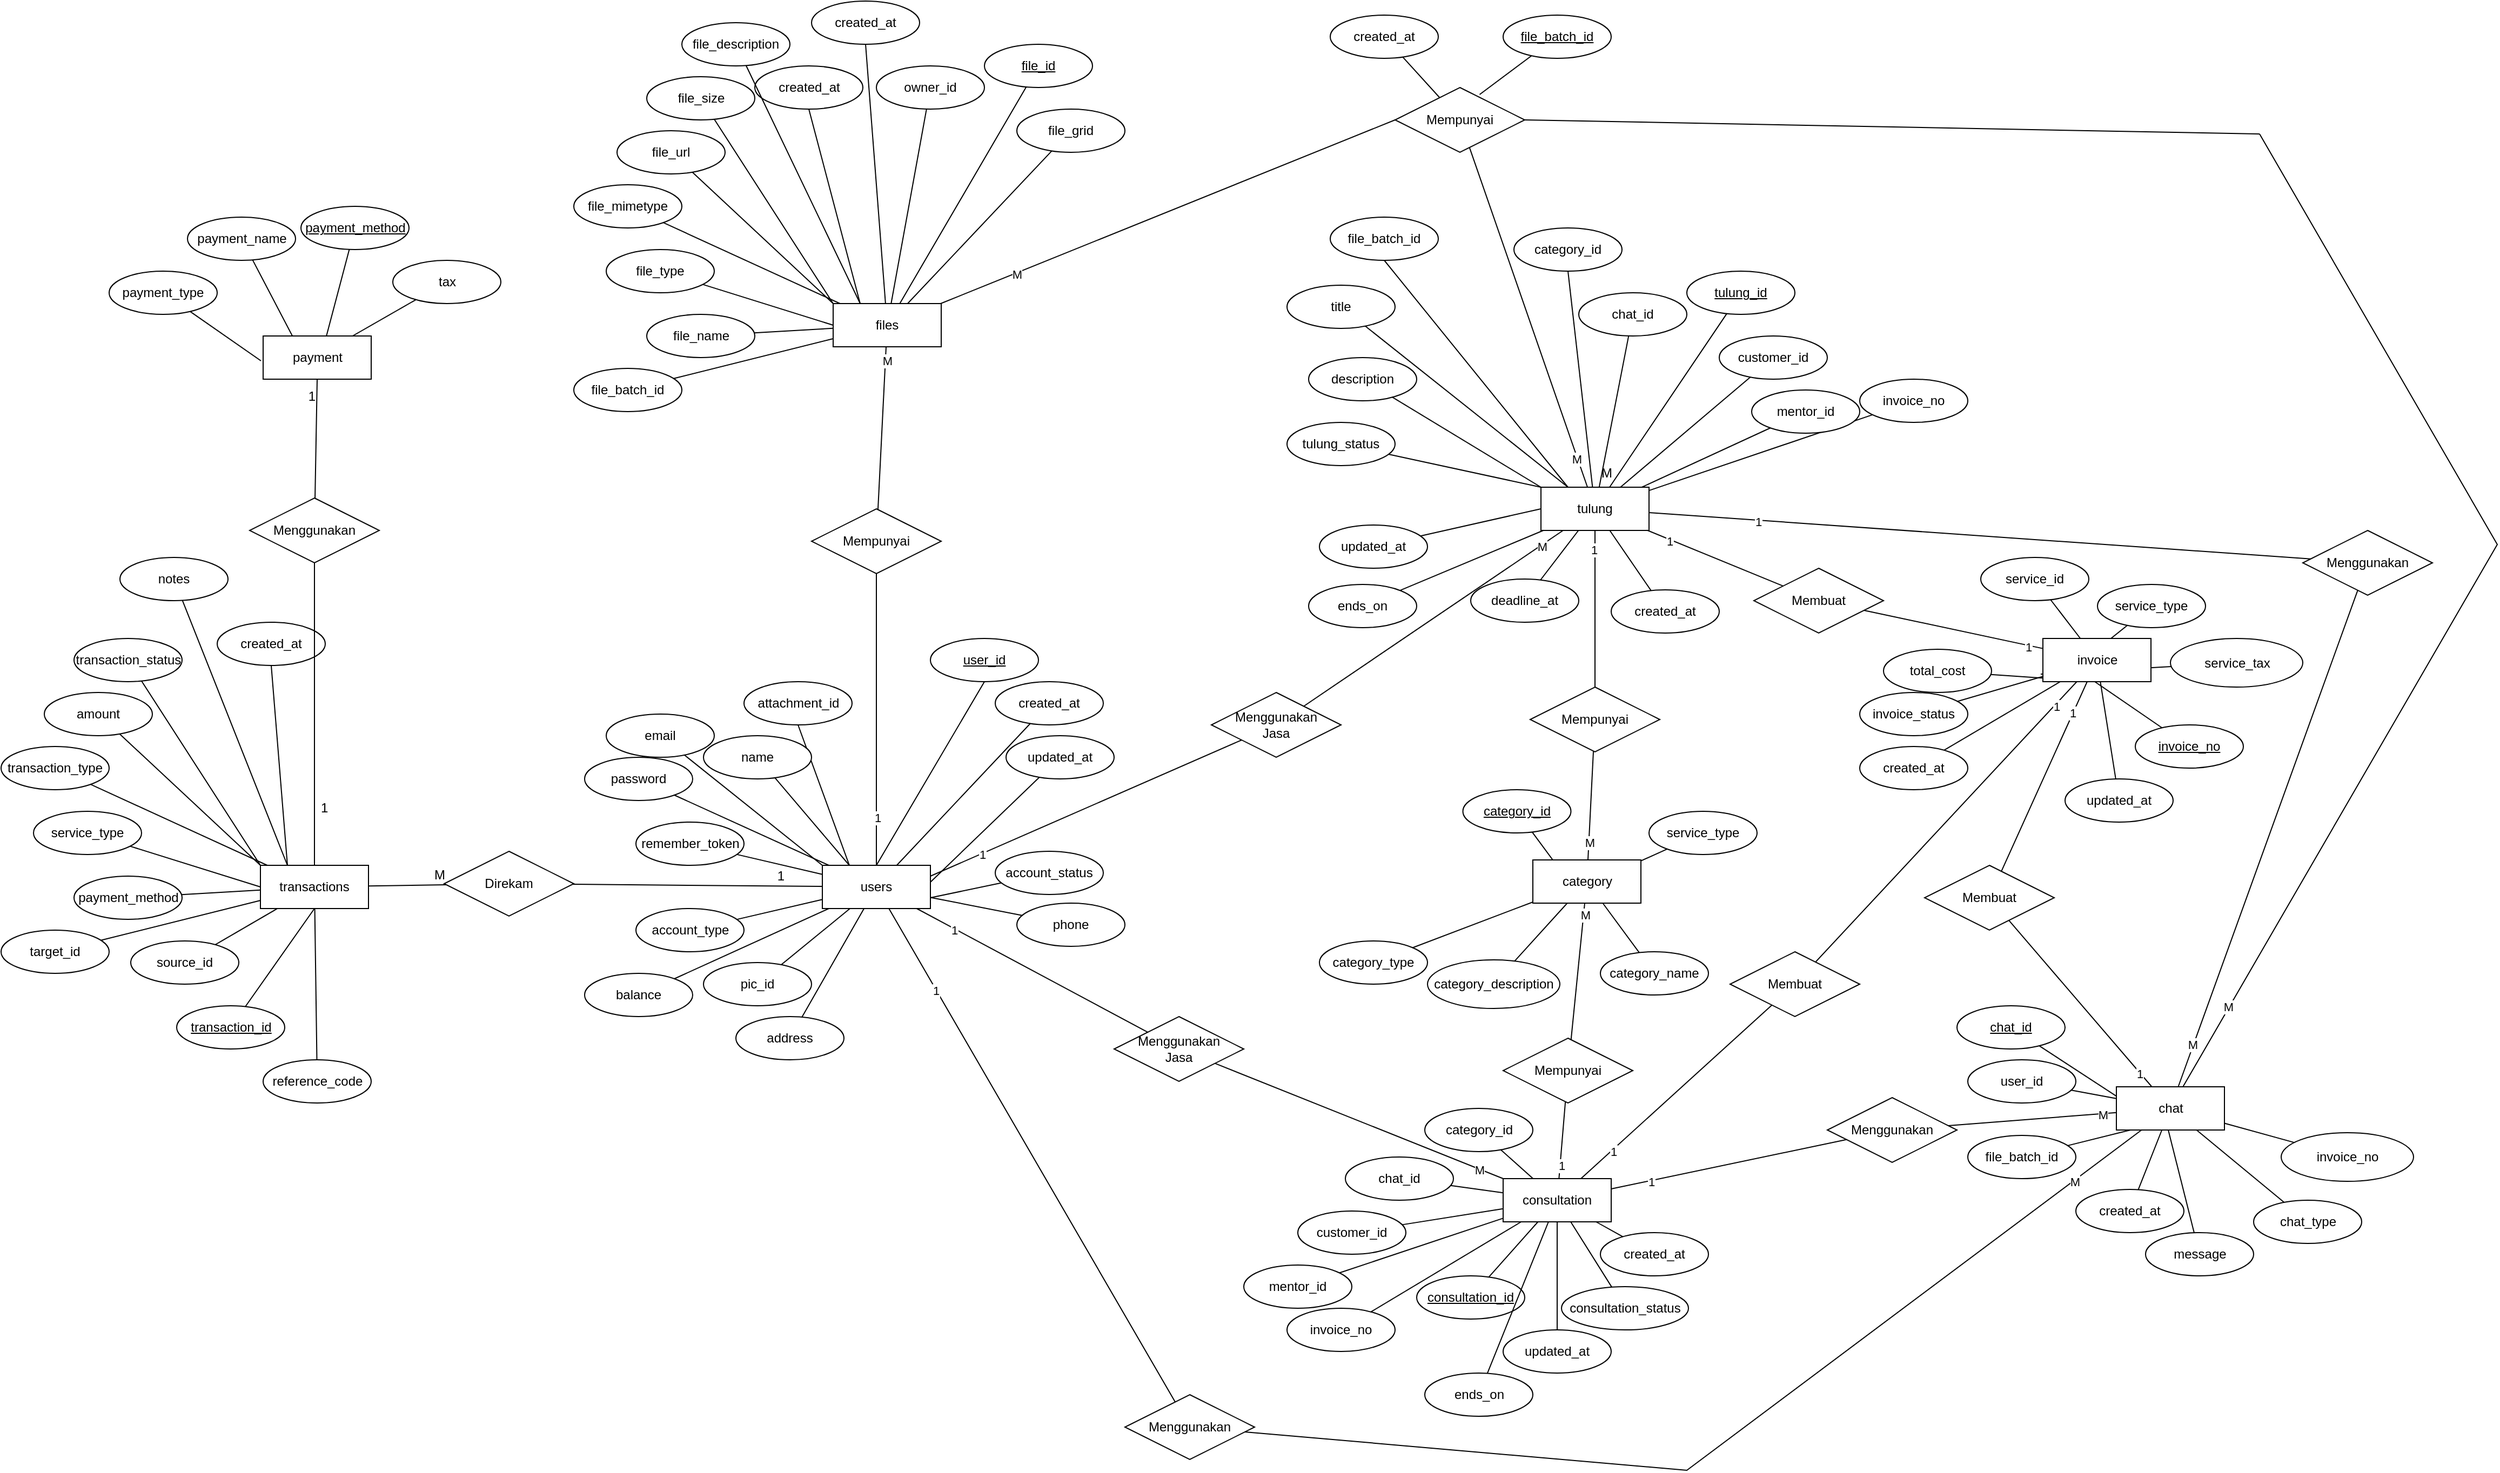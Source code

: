 <mxfile version="21.3.2" type="github" pages="2">
  <diagram id="R2lEEEUBdFMjLlhIrx00" name="Page-1">
    <mxGraphModel dx="1433" dy="601" grid="1" gridSize="10" guides="1" tooltips="1" connect="1" arrows="1" fold="1" page="1" pageScale="1" pageWidth="850" pageHeight="1100" math="0" shadow="0" extFonts="Permanent Marker^https://fonts.googleapis.com/css?family=Permanent+Marker">
      <root>
        <mxCell id="0" />
        <mxCell id="1" parent="0" />
        <mxCell id="Clix4Bp29KnAu1q2UwQA-1" value="users" style="whiteSpace=wrap;html=1;align=center;" parent="1" vertex="1">
          <mxGeometry x="780" y="837" width="100" height="40" as="geometry" />
        </mxCell>
        <mxCell id="Clix4Bp29KnAu1q2UwQA-2" value="user_id" style="ellipse;whiteSpace=wrap;html=1;align=center;fontStyle=4;" parent="1" vertex="1">
          <mxGeometry x="880" y="627" width="100" height="40" as="geometry" />
        </mxCell>
        <mxCell id="Clix4Bp29KnAu1q2UwQA-5" value="" style="endArrow=none;html=1;rounded=0;exitX=0.5;exitY=1;exitDx=0;exitDy=0;entryX=0.5;entryY=0;entryDx=0;entryDy=0;" parent="1" source="Clix4Bp29KnAu1q2UwQA-2" target="Clix4Bp29KnAu1q2UwQA-1" edge="1">
          <mxGeometry relative="1" as="geometry">
            <mxPoint x="890" y="837" as="sourcePoint" />
            <mxPoint x="1050" y="837" as="targetPoint" />
          </mxGeometry>
        </mxCell>
        <mxCell id="Clix4Bp29KnAu1q2UwQA-9" value="attachment_id" style="ellipse;whiteSpace=wrap;html=1;align=center;" parent="1" vertex="1">
          <mxGeometry x="707.5" y="667" width="100" height="40" as="geometry" />
        </mxCell>
        <mxCell id="Clix4Bp29KnAu1q2UwQA-10" value="" style="endArrow=none;html=1;rounded=0;exitX=0.5;exitY=1;exitDx=0;exitDy=0;entryX=0.25;entryY=0;entryDx=0;entryDy=0;" parent="1" source="Clix4Bp29KnAu1q2UwQA-9" target="Clix4Bp29KnAu1q2UwQA-1" edge="1">
          <mxGeometry relative="1" as="geometry">
            <mxPoint x="840" y="837" as="sourcePoint" />
            <mxPoint x="840" y="867" as="targetPoint" />
          </mxGeometry>
        </mxCell>
        <mxCell id="Clix4Bp29KnAu1q2UwQA-12" value="pic_id" style="ellipse;whiteSpace=wrap;html=1;align=center;" parent="1" vertex="1">
          <mxGeometry x="670" y="927" width="100" height="40" as="geometry" />
        </mxCell>
        <mxCell id="Clix4Bp29KnAu1q2UwQA-13" value="" style="endArrow=none;html=1;rounded=0;" parent="1" source="Clix4Bp29KnAu1q2UwQA-12" target="Clix4Bp29KnAu1q2UwQA-1" edge="1">
          <mxGeometry relative="1" as="geometry">
            <mxPoint x="710" y="1027" as="sourcePoint" />
            <mxPoint x="775" y="912" as="targetPoint" />
          </mxGeometry>
        </mxCell>
        <mxCell id="Clix4Bp29KnAu1q2UwQA-14" value="name" style="ellipse;whiteSpace=wrap;html=1;align=center;" parent="1" vertex="1">
          <mxGeometry x="670" y="717" width="100" height="40" as="geometry" />
        </mxCell>
        <mxCell id="Clix4Bp29KnAu1q2UwQA-15" value="" style="endArrow=none;html=1;rounded=0;entryX=0.25;entryY=0;entryDx=0;entryDy=0;" parent="1" source="Clix4Bp29KnAu1q2UwQA-14" target="Clix4Bp29KnAu1q2UwQA-1" edge="1">
          <mxGeometry relative="1" as="geometry">
            <mxPoint x="787.5" y="947" as="sourcePoint" />
            <mxPoint x="753" y="967" as="targetPoint" />
          </mxGeometry>
        </mxCell>
        <mxCell id="Clix4Bp29KnAu1q2UwQA-17" value="email" style="ellipse;whiteSpace=wrap;html=1;align=center;" parent="1" vertex="1">
          <mxGeometry x="580" y="697" width="100" height="40" as="geometry" />
        </mxCell>
        <mxCell id="Clix4Bp29KnAu1q2UwQA-18" value="" style="endArrow=none;html=1;rounded=0;entryX=0;entryY=0;entryDx=0;entryDy=0;" parent="1" source="Clix4Bp29KnAu1q2UwQA-17" target="Clix4Bp29KnAu1q2UwQA-1" edge="1">
          <mxGeometry relative="1" as="geometry">
            <mxPoint x="780" y="997" as="sourcePoint" />
            <mxPoint x="772.5" y="947" as="targetPoint" />
          </mxGeometry>
        </mxCell>
        <mxCell id="Clix4Bp29KnAu1q2UwQA-19" value="phone" style="ellipse;whiteSpace=wrap;html=1;align=center;" parent="1" vertex="1">
          <mxGeometry x="960" y="872" width="100" height="40" as="geometry" />
        </mxCell>
        <mxCell id="Clix4Bp29KnAu1q2UwQA-21" value="address" style="ellipse;whiteSpace=wrap;html=1;align=center;" parent="1" vertex="1">
          <mxGeometry x="700" y="977" width="100" height="40" as="geometry" />
        </mxCell>
        <mxCell id="Clix4Bp29KnAu1q2UwQA-22" value="" style="endArrow=none;html=1;rounded=0;" parent="1" source="Clix4Bp29KnAu1q2UwQA-21" target="Clix4Bp29KnAu1q2UwQA-1" edge="1">
          <mxGeometry relative="1" as="geometry">
            <mxPoint x="800" y="1017" as="sourcePoint" />
            <mxPoint x="810" y="917" as="targetPoint" />
          </mxGeometry>
        </mxCell>
        <mxCell id="Clix4Bp29KnAu1q2UwQA-23" value="password" style="ellipse;whiteSpace=wrap;html=1;align=center;" parent="1" vertex="1">
          <mxGeometry x="560" y="737" width="100" height="40" as="geometry" />
        </mxCell>
        <mxCell id="Clix4Bp29KnAu1q2UwQA-24" value="" style="endArrow=none;html=1;rounded=0;" parent="1" source="Clix4Bp29KnAu1q2UwQA-23" target="Clix4Bp29KnAu1q2UwQA-1" edge="1">
          <mxGeometry relative="1" as="geometry">
            <mxPoint x="810" y="1027" as="sourcePoint" />
            <mxPoint x="820" y="927" as="targetPoint" />
          </mxGeometry>
        </mxCell>
        <mxCell id="Clix4Bp29KnAu1q2UwQA-25" value="remember_token" style="ellipse;whiteSpace=wrap;html=1;align=center;" parent="1" vertex="1">
          <mxGeometry x="607.5" y="797" width="100" height="40" as="geometry" />
        </mxCell>
        <mxCell id="Clix4Bp29KnAu1q2UwQA-26" value="" style="endArrow=none;html=1;rounded=0;" parent="1" source="Clix4Bp29KnAu1q2UwQA-25" target="Clix4Bp29KnAu1q2UwQA-1" edge="1">
          <mxGeometry relative="1" as="geometry">
            <mxPoint x="980" y="1117" as="sourcePoint" />
            <mxPoint x="990" y="1017" as="targetPoint" />
          </mxGeometry>
        </mxCell>
        <mxCell id="Clix4Bp29KnAu1q2UwQA-27" value="account_type" style="ellipse;whiteSpace=wrap;html=1;align=center;" parent="1" vertex="1">
          <mxGeometry x="607.5" y="877" width="100" height="40" as="geometry" />
        </mxCell>
        <mxCell id="Clix4Bp29KnAu1q2UwQA-28" value="" style="endArrow=none;html=1;rounded=0;" parent="1" source="Clix4Bp29KnAu1q2UwQA-27" target="Clix4Bp29KnAu1q2UwQA-1" edge="1">
          <mxGeometry relative="1" as="geometry">
            <mxPoint x="830" y="1047" as="sourcePoint" />
            <mxPoint x="840" y="947" as="targetPoint" />
          </mxGeometry>
        </mxCell>
        <mxCell id="Clix4Bp29KnAu1q2UwQA-30" value="balance" style="ellipse;whiteSpace=wrap;html=1;align=center;" parent="1" vertex="1">
          <mxGeometry x="560" y="937" width="100" height="40" as="geometry" />
        </mxCell>
        <mxCell id="Clix4Bp29KnAu1q2UwQA-31" value="" style="endArrow=none;html=1;rounded=0;" parent="1" source="Clix4Bp29KnAu1q2UwQA-30" target="Clix4Bp29KnAu1q2UwQA-1" edge="1">
          <mxGeometry relative="1" as="geometry">
            <mxPoint x="871" y="997" as="sourcePoint" />
            <mxPoint x="880" y="847" as="targetPoint" />
          </mxGeometry>
        </mxCell>
        <mxCell id="Clix4Bp29KnAu1q2UwQA-32" value="account_status" style="ellipse;whiteSpace=wrap;html=1;align=center;" parent="1" vertex="1">
          <mxGeometry x="940" y="824" width="100" height="40" as="geometry" />
        </mxCell>
        <mxCell id="Clix4Bp29KnAu1q2UwQA-33" value="" style="endArrow=none;html=1;rounded=0;entryX=1;entryY=0.75;entryDx=0;entryDy=0;" parent="1" source="Clix4Bp29KnAu1q2UwQA-32" target="Clix4Bp29KnAu1q2UwQA-1" edge="1">
          <mxGeometry relative="1" as="geometry">
            <mxPoint x="850" y="1067" as="sourcePoint" />
            <mxPoint x="859" y="917" as="targetPoint" />
          </mxGeometry>
        </mxCell>
        <mxCell id="Clix4Bp29KnAu1q2UwQA-34" value="created_at" style="ellipse;whiteSpace=wrap;html=1;align=center;" parent="1" vertex="1">
          <mxGeometry x="940" y="667" width="100" height="40" as="geometry" />
        </mxCell>
        <mxCell id="Clix4Bp29KnAu1q2UwQA-35" value="" style="endArrow=none;html=1;rounded=0;" parent="1" source="Clix4Bp29KnAu1q2UwQA-34" target="Clix4Bp29KnAu1q2UwQA-1" edge="1">
          <mxGeometry relative="1" as="geometry">
            <mxPoint x="931" y="907" as="sourcePoint" />
            <mxPoint x="940" y="757" as="targetPoint" />
          </mxGeometry>
        </mxCell>
        <mxCell id="Clix4Bp29KnAu1q2UwQA-36" value="updated_at" style="ellipse;whiteSpace=wrap;html=1;align=center;" parent="1" vertex="1">
          <mxGeometry x="950" y="717" width="100" height="40" as="geometry" />
        </mxCell>
        <mxCell id="Clix4Bp29KnAu1q2UwQA-37" value="" style="endArrow=none;html=1;rounded=0;entryX=1.002;entryY=0.385;entryDx=0;entryDy=0;entryPerimeter=0;" parent="1" source="Clix4Bp29KnAu1q2UwQA-36" target="Clix4Bp29KnAu1q2UwQA-1" edge="1">
          <mxGeometry relative="1" as="geometry">
            <mxPoint x="931" y="867" as="sourcePoint" />
            <mxPoint x="880" y="845" as="targetPoint" />
          </mxGeometry>
        </mxCell>
        <mxCell id="Clix4Bp29KnAu1q2UwQA-38" value="transactions" style="whiteSpace=wrap;html=1;align=center;" parent="1" vertex="1">
          <mxGeometry x="260" y="837" width="100" height="40" as="geometry" />
        </mxCell>
        <mxCell id="Clix4Bp29KnAu1q2UwQA-39" value="transaction_id" style="ellipse;whiteSpace=wrap;html=1;align=center;fontStyle=4;" parent="1" vertex="1">
          <mxGeometry x="182.5" y="967" width="100" height="40" as="geometry" />
        </mxCell>
        <mxCell id="Clix4Bp29KnAu1q2UwQA-40" value="" style="endArrow=none;html=1;rounded=0;entryX=0.5;entryY=1;entryDx=0;entryDy=0;" parent="1" source="Clix4Bp29KnAu1q2UwQA-39" target="Clix4Bp29KnAu1q2UwQA-38" edge="1">
          <mxGeometry relative="1" as="geometry">
            <mxPoint x="370" y="817" as="sourcePoint" />
            <mxPoint x="530" y="817" as="targetPoint" />
          </mxGeometry>
        </mxCell>
        <mxCell id="Clix4Bp29KnAu1q2UwQA-41" value="created_at" style="ellipse;whiteSpace=wrap;html=1;align=center;" parent="1" vertex="1">
          <mxGeometry x="220" y="612" width="100" height="40" as="geometry" />
        </mxCell>
        <mxCell id="Clix4Bp29KnAu1q2UwQA-42" value="" style="endArrow=none;html=1;rounded=0;exitX=0.5;exitY=1;exitDx=0;exitDy=0;entryX=0.25;entryY=0;entryDx=0;entryDy=0;" parent="1" source="Clix4Bp29KnAu1q2UwQA-41" target="Clix4Bp29KnAu1q2UwQA-38" edge="1">
          <mxGeometry relative="1" as="geometry">
            <mxPoint x="320" y="817" as="sourcePoint" />
            <mxPoint x="320" y="847" as="targetPoint" />
          </mxGeometry>
        </mxCell>
        <mxCell id="Clix4Bp29KnAu1q2UwQA-43" value="reference_code" style="ellipse;whiteSpace=wrap;html=1;align=center;" parent="1" vertex="1">
          <mxGeometry x="262.5" y="1017" width="100" height="40" as="geometry" />
        </mxCell>
        <mxCell id="Clix4Bp29KnAu1q2UwQA-44" value="" style="endArrow=none;html=1;rounded=0;" parent="1" source="Clix4Bp29KnAu1q2UwQA-43" target="Clix4Bp29KnAu1q2UwQA-38" edge="1">
          <mxGeometry relative="1" as="geometry">
            <mxPoint x="352.5" y="997" as="sourcePoint" />
            <mxPoint x="255" y="892" as="targetPoint" />
          </mxGeometry>
        </mxCell>
        <mxCell id="Clix4Bp29KnAu1q2UwQA-45" value="notes" style="ellipse;whiteSpace=wrap;html=1;align=center;" parent="1" vertex="1">
          <mxGeometry x="130" y="552" width="100" height="40" as="geometry" />
        </mxCell>
        <mxCell id="Clix4Bp29KnAu1q2UwQA-46" value="" style="endArrow=none;html=1;rounded=0;entryX=0.25;entryY=0;entryDx=0;entryDy=0;" parent="1" source="Clix4Bp29KnAu1q2UwQA-45" target="Clix4Bp29KnAu1q2UwQA-38" edge="1">
          <mxGeometry relative="1" as="geometry">
            <mxPoint x="267.5" y="927" as="sourcePoint" />
            <mxPoint x="233" y="947" as="targetPoint" />
          </mxGeometry>
        </mxCell>
        <mxCell id="Clix4Bp29KnAu1q2UwQA-47" value="transaction_status" style="ellipse;whiteSpace=wrap;html=1;align=center;" parent="1" vertex="1">
          <mxGeometry x="87.5" y="627" width="100" height="40" as="geometry" />
        </mxCell>
        <mxCell id="Clix4Bp29KnAu1q2UwQA-48" value="" style="endArrow=none;html=1;rounded=0;entryX=0;entryY=0;entryDx=0;entryDy=0;" parent="1" source="Clix4Bp29KnAu1q2UwQA-47" target="Clix4Bp29KnAu1q2UwQA-38" edge="1">
          <mxGeometry relative="1" as="geometry">
            <mxPoint x="260" y="977" as="sourcePoint" />
            <mxPoint x="252.5" y="927" as="targetPoint" />
          </mxGeometry>
        </mxCell>
        <mxCell id="Clix4Bp29KnAu1q2UwQA-49" value="amount" style="ellipse;whiteSpace=wrap;html=1;align=center;" parent="1" vertex="1">
          <mxGeometry x="60" y="677" width="100" height="40" as="geometry" />
        </mxCell>
        <mxCell id="Clix4Bp29KnAu1q2UwQA-50" value="" style="endArrow=none;html=1;rounded=0;entryX=0;entryY=0;entryDx=0;entryDy=0;" parent="1" source="Clix4Bp29KnAu1q2UwQA-49" target="Clix4Bp29KnAu1q2UwQA-38" edge="1">
          <mxGeometry relative="1" as="geometry">
            <mxPoint x="300" y="1027" as="sourcePoint" />
            <mxPoint x="310" y="927" as="targetPoint" />
          </mxGeometry>
        </mxCell>
        <mxCell id="Clix4Bp29KnAu1q2UwQA-51" value="transaction_type" style="ellipse;whiteSpace=wrap;html=1;align=center;" parent="1" vertex="1">
          <mxGeometry x="20" y="727" width="100" height="40" as="geometry" />
        </mxCell>
        <mxCell id="Clix4Bp29KnAu1q2UwQA-52" value="" style="endArrow=none;html=1;rounded=0;" parent="1" source="Clix4Bp29KnAu1q2UwQA-51" target="Clix4Bp29KnAu1q2UwQA-38" edge="1">
          <mxGeometry relative="1" as="geometry">
            <mxPoint x="280" y="997" as="sourcePoint" />
            <mxPoint x="290" y="897" as="targetPoint" />
          </mxGeometry>
        </mxCell>
        <mxCell id="Clix4Bp29KnAu1q2UwQA-53" value="service_type" style="ellipse;whiteSpace=wrap;html=1;align=center;" parent="1" vertex="1">
          <mxGeometry x="50" y="787" width="100" height="40" as="geometry" />
        </mxCell>
        <mxCell id="Clix4Bp29KnAu1q2UwQA-54" value="" style="endArrow=none;html=1;rounded=0;entryX=0;entryY=0.5;entryDx=0;entryDy=0;" parent="1" source="Clix4Bp29KnAu1q2UwQA-53" target="Clix4Bp29KnAu1q2UwQA-38" edge="1">
          <mxGeometry relative="1" as="geometry">
            <mxPoint x="290" y="1007" as="sourcePoint" />
            <mxPoint x="300" y="907" as="targetPoint" />
          </mxGeometry>
        </mxCell>
        <mxCell id="Clix4Bp29KnAu1q2UwQA-55" value="payment_method" style="ellipse;whiteSpace=wrap;html=1;align=center;" parent="1" vertex="1">
          <mxGeometry x="87.5" y="847" width="100" height="40" as="geometry" />
        </mxCell>
        <mxCell id="Clix4Bp29KnAu1q2UwQA-56" value="" style="endArrow=none;html=1;rounded=0;" parent="1" source="Clix4Bp29KnAu1q2UwQA-55" target="Clix4Bp29KnAu1q2UwQA-38" edge="1">
          <mxGeometry relative="1" as="geometry">
            <mxPoint x="460" y="1097" as="sourcePoint" />
            <mxPoint x="470" y="997" as="targetPoint" />
          </mxGeometry>
        </mxCell>
        <mxCell id="Clix4Bp29KnAu1q2UwQA-57" value="target_id" style="ellipse;whiteSpace=wrap;html=1;align=center;" parent="1" vertex="1">
          <mxGeometry x="20" y="897" width="100" height="40" as="geometry" />
        </mxCell>
        <mxCell id="Clix4Bp29KnAu1q2UwQA-58" value="" style="endArrow=none;html=1;rounded=0;" parent="1" source="Clix4Bp29KnAu1q2UwQA-57" target="Clix4Bp29KnAu1q2UwQA-38" edge="1">
          <mxGeometry relative="1" as="geometry">
            <mxPoint x="310" y="1027" as="sourcePoint" />
            <mxPoint x="320" y="927" as="targetPoint" />
          </mxGeometry>
        </mxCell>
        <mxCell id="Clix4Bp29KnAu1q2UwQA-59" value="source_id" style="ellipse;whiteSpace=wrap;html=1;align=center;" parent="1" vertex="1">
          <mxGeometry x="140" y="907" width="100" height="40" as="geometry" />
        </mxCell>
        <mxCell id="Clix4Bp29KnAu1q2UwQA-60" value="" style="endArrow=none;html=1;rounded=0;" parent="1" source="Clix4Bp29KnAu1q2UwQA-59" target="Clix4Bp29KnAu1q2UwQA-38" edge="1">
          <mxGeometry relative="1" as="geometry">
            <mxPoint x="351" y="977" as="sourcePoint" />
            <mxPoint x="360" y="827" as="targetPoint" />
          </mxGeometry>
        </mxCell>
        <mxCell id="Clix4Bp29KnAu1q2UwQA-67" value="Direkam" style="shape=rhombus;perimeter=rhombusPerimeter;whiteSpace=wrap;html=1;align=center;" parent="1" vertex="1">
          <mxGeometry x="430" y="824" width="120" height="60" as="geometry" />
        </mxCell>
        <mxCell id="Clix4Bp29KnAu1q2UwQA-68" value="" style="endArrow=none;html=1;rounded=0;" parent="1" source="Clix4Bp29KnAu1q2UwQA-38" target="Clix4Bp29KnAu1q2UwQA-67" edge="1">
          <mxGeometry relative="1" as="geometry">
            <mxPoint x="180" y="547" as="sourcePoint" />
            <mxPoint x="340" y="547" as="targetPoint" />
          </mxGeometry>
        </mxCell>
        <mxCell id="Clix4Bp29KnAu1q2UwQA-69" value="M" style="resizable=0;html=1;whiteSpace=wrap;align=left;verticalAlign=bottom;" parent="Clix4Bp29KnAu1q2UwQA-68" connectable="0" vertex="1">
          <mxGeometry x="-1" relative="1" as="geometry">
            <mxPoint x="59" y="-2" as="offset" />
          </mxGeometry>
        </mxCell>
        <mxCell id="Clix4Bp29KnAu1q2UwQA-71" value="" style="endArrow=none;html=1;rounded=0;" parent="1" source="Clix4Bp29KnAu1q2UwQA-67" target="Clix4Bp29KnAu1q2UwQA-1" edge="1">
          <mxGeometry relative="1" as="geometry">
            <mxPoint x="420" y="667" as="sourcePoint" />
            <mxPoint x="454" y="433" as="targetPoint" />
          </mxGeometry>
        </mxCell>
        <mxCell id="Clix4Bp29KnAu1q2UwQA-73" value="1" style="resizable=0;html=1;whiteSpace=wrap;align=right;verticalAlign=bottom;" parent="Clix4Bp29KnAu1q2UwQA-71" connectable="0" vertex="1">
          <mxGeometry x="1" relative="1" as="geometry">
            <mxPoint x="-33" y="-1" as="offset" />
          </mxGeometry>
        </mxCell>
        <mxCell id="Clix4Bp29KnAu1q2UwQA-75" value="payment_method" style="ellipse;whiteSpace=wrap;html=1;align=center;fontStyle=4;" parent="1" vertex="1">
          <mxGeometry x="297.5" y="227" width="100" height="40" as="geometry" />
        </mxCell>
        <mxCell id="Clix4Bp29KnAu1q2UwQA-76" value="" style="endArrow=none;html=1;rounded=0;entryX=0.5;entryY=1;entryDx=0;entryDy=0;" parent="1" source="Clix4Bp29KnAu1q2UwQA-75" edge="1">
          <mxGeometry relative="1" as="geometry">
            <mxPoint x="370" y="327" as="sourcePoint" />
            <mxPoint x="310.5" y="387" as="targetPoint" />
          </mxGeometry>
        </mxCell>
        <mxCell id="Clix4Bp29KnAu1q2UwQA-77" value="payment_name" style="ellipse;whiteSpace=wrap;html=1;align=center;" parent="1" vertex="1">
          <mxGeometry x="192.5" y="237" width="100" height="40" as="geometry" />
        </mxCell>
        <mxCell id="Clix4Bp29KnAu1q2UwQA-78" value="" style="endArrow=none;html=1;rounded=0;" parent="1" source="Clix4Bp29KnAu1q2UwQA-77" edge="1">
          <mxGeometry relative="1" as="geometry">
            <mxPoint x="352.5" y="507" as="sourcePoint" />
            <mxPoint x="310.5" y="387" as="targetPoint" />
          </mxGeometry>
        </mxCell>
        <mxCell id="Clix4Bp29KnAu1q2UwQA-79" value="payment_type" style="ellipse;whiteSpace=wrap;html=1;align=center;" parent="1" vertex="1">
          <mxGeometry x="120" y="287" width="100" height="40" as="geometry" />
        </mxCell>
        <mxCell id="Clix4Bp29KnAu1q2UwQA-80" value="" style="endArrow=none;html=1;rounded=0;" parent="1" source="Clix4Bp29KnAu1q2UwQA-79" edge="1">
          <mxGeometry relative="1" as="geometry">
            <mxPoint x="460" y="607" as="sourcePoint" />
            <mxPoint x="260.5" y="370" as="targetPoint" />
          </mxGeometry>
        </mxCell>
        <mxCell id="Clix4Bp29KnAu1q2UwQA-83" value="tax" style="ellipse;whiteSpace=wrap;html=1;align=center;" parent="1" vertex="1">
          <mxGeometry x="382.5" y="277" width="100" height="40" as="geometry" />
        </mxCell>
        <mxCell id="Clix4Bp29KnAu1q2UwQA-84" value="" style="endArrow=none;html=1;rounded=0;" parent="1" source="Clix4Bp29KnAu1q2UwQA-83" edge="1">
          <mxGeometry relative="1" as="geometry">
            <mxPoint x="351" y="487" as="sourcePoint" />
            <mxPoint x="275.5" y="387" as="targetPoint" />
          </mxGeometry>
        </mxCell>
        <mxCell id="Clix4Bp29KnAu1q2UwQA-85" value="payment" style="whiteSpace=wrap;html=1;align=center;" parent="1" vertex="1">
          <mxGeometry x="262.5" y="347" width="100" height="40" as="geometry" />
        </mxCell>
        <mxCell id="Clix4Bp29KnAu1q2UwQA-86" value="Menggunakan" style="shape=rhombus;perimeter=rhombusPerimeter;whiteSpace=wrap;html=1;align=center;" parent="1" vertex="1">
          <mxGeometry x="250" y="497" width="120" height="60" as="geometry" />
        </mxCell>
        <mxCell id="Clix4Bp29KnAu1q2UwQA-87" value="" style="endArrow=none;html=1;rounded=0;exitX=0.5;exitY=0;exitDx=0;exitDy=0;" parent="1" source="Clix4Bp29KnAu1q2UwQA-38" target="Clix4Bp29KnAu1q2UwQA-86" edge="1">
          <mxGeometry relative="1" as="geometry">
            <mxPoint x="303.431" y="882" as="sourcePoint" />
            <mxPoint x="239.26" y="362" as="targetPoint" />
          </mxGeometry>
        </mxCell>
        <mxCell id="Clix4Bp29KnAu1q2UwQA-88" value="1" style="resizable=0;html=1;whiteSpace=wrap;align=left;verticalAlign=bottom;" parent="Clix4Bp29KnAu1q2UwQA-87" connectable="0" vertex="1">
          <mxGeometry x="-1" relative="1" as="geometry">
            <mxPoint x="4" y="-45" as="offset" />
          </mxGeometry>
        </mxCell>
        <mxCell id="Clix4Bp29KnAu1q2UwQA-89" value="" style="endArrow=none;html=1;rounded=0;entryX=0.5;entryY=1;entryDx=0;entryDy=0;" parent="1" source="Clix4Bp29KnAu1q2UwQA-86" target="Clix4Bp29KnAu1q2UwQA-85" edge="1">
          <mxGeometry relative="1" as="geometry">
            <mxPoint x="319.26" y="482" as="sourcePoint" />
            <mxPoint x="297.5" y="412" as="targetPoint" />
          </mxGeometry>
        </mxCell>
        <mxCell id="Clix4Bp29KnAu1q2UwQA-90" value="1" style="resizable=0;html=1;whiteSpace=wrap;align=right;verticalAlign=bottom;" parent="Clix4Bp29KnAu1q2UwQA-89" connectable="0" vertex="1">
          <mxGeometry x="1" relative="1" as="geometry">
            <mxPoint y="25" as="offset" />
          </mxGeometry>
        </mxCell>
        <mxCell id="Clix4Bp29KnAu1q2UwQA-91" value="files" style="whiteSpace=wrap;html=1;align=center;" parent="1" vertex="1">
          <mxGeometry x="790" y="317" width="100" height="40" as="geometry" />
        </mxCell>
        <mxCell id="Clix4Bp29KnAu1q2UwQA-92" value="file_id" style="ellipse;whiteSpace=wrap;html=1;align=center;fontStyle=4;" parent="1" vertex="1">
          <mxGeometry x="930" y="77" width="100" height="40" as="geometry" />
        </mxCell>
        <mxCell id="Clix4Bp29KnAu1q2UwQA-93" value="" style="endArrow=none;html=1;rounded=0;" parent="1" source="Clix4Bp29KnAu1q2UwQA-92" target="Clix4Bp29KnAu1q2UwQA-91" edge="1">
          <mxGeometry relative="1" as="geometry">
            <mxPoint x="900" y="297" as="sourcePoint" />
            <mxPoint x="1060" y="297" as="targetPoint" />
          </mxGeometry>
        </mxCell>
        <mxCell id="Clix4Bp29KnAu1q2UwQA-94" value="created_at" style="ellipse;whiteSpace=wrap;html=1;align=center;" parent="1" vertex="1">
          <mxGeometry x="717.5" y="97" width="100" height="40" as="geometry" />
        </mxCell>
        <mxCell id="Clix4Bp29KnAu1q2UwQA-95" value="" style="endArrow=none;html=1;rounded=0;exitX=0.5;exitY=1;exitDx=0;exitDy=0;entryX=0.25;entryY=0;entryDx=0;entryDy=0;" parent="1" source="Clix4Bp29KnAu1q2UwQA-94" target="Clix4Bp29KnAu1q2UwQA-91" edge="1">
          <mxGeometry relative="1" as="geometry">
            <mxPoint x="850" y="297" as="sourcePoint" />
            <mxPoint x="850" y="327" as="targetPoint" />
          </mxGeometry>
        </mxCell>
        <mxCell id="Clix4Bp29KnAu1q2UwQA-96" value="owner_id" style="ellipse;whiteSpace=wrap;html=1;align=center;" parent="1" vertex="1">
          <mxGeometry x="830" y="97" width="100" height="40" as="geometry" />
        </mxCell>
        <mxCell id="Clix4Bp29KnAu1q2UwQA-97" value="" style="endArrow=none;html=1;rounded=0;" parent="1" source="Clix4Bp29KnAu1q2UwQA-96" target="Clix4Bp29KnAu1q2UwQA-91" edge="1">
          <mxGeometry relative="1" as="geometry">
            <mxPoint x="882.5" y="477" as="sourcePoint" />
            <mxPoint x="785" y="372" as="targetPoint" />
          </mxGeometry>
        </mxCell>
        <mxCell id="Clix4Bp29KnAu1q2UwQA-98" value="file_description" style="ellipse;whiteSpace=wrap;html=1;align=center;" parent="1" vertex="1">
          <mxGeometry x="650" y="57" width="100" height="40" as="geometry" />
        </mxCell>
        <mxCell id="Clix4Bp29KnAu1q2UwQA-99" value="" style="endArrow=none;html=1;rounded=0;entryX=0.25;entryY=0;entryDx=0;entryDy=0;" parent="1" source="Clix4Bp29KnAu1q2UwQA-98" target="Clix4Bp29KnAu1q2UwQA-91" edge="1">
          <mxGeometry relative="1" as="geometry">
            <mxPoint x="797.5" y="407" as="sourcePoint" />
            <mxPoint x="763" y="427" as="targetPoint" />
          </mxGeometry>
        </mxCell>
        <mxCell id="Clix4Bp29KnAu1q2UwQA-100" value="file_size" style="ellipse;whiteSpace=wrap;html=1;align=center;" parent="1" vertex="1">
          <mxGeometry x="617.5" y="107" width="100" height="40" as="geometry" />
        </mxCell>
        <mxCell id="Clix4Bp29KnAu1q2UwQA-101" value="" style="endArrow=none;html=1;rounded=0;entryX=0;entryY=0;entryDx=0;entryDy=0;" parent="1" source="Clix4Bp29KnAu1q2UwQA-100" target="Clix4Bp29KnAu1q2UwQA-91" edge="1">
          <mxGeometry relative="1" as="geometry">
            <mxPoint x="790" y="457" as="sourcePoint" />
            <mxPoint x="782.5" y="407" as="targetPoint" />
          </mxGeometry>
        </mxCell>
        <mxCell id="Clix4Bp29KnAu1q2UwQA-102" value="file_url" style="ellipse;whiteSpace=wrap;html=1;align=center;" parent="1" vertex="1">
          <mxGeometry x="590" y="157" width="100" height="40" as="geometry" />
        </mxCell>
        <mxCell id="Clix4Bp29KnAu1q2UwQA-103" value="" style="endArrow=none;html=1;rounded=0;entryX=0;entryY=0;entryDx=0;entryDy=0;" parent="1" source="Clix4Bp29KnAu1q2UwQA-102" target="Clix4Bp29KnAu1q2UwQA-91" edge="1">
          <mxGeometry relative="1" as="geometry">
            <mxPoint x="830" y="507" as="sourcePoint" />
            <mxPoint x="840" y="407" as="targetPoint" />
          </mxGeometry>
        </mxCell>
        <mxCell id="Clix4Bp29KnAu1q2UwQA-104" value="file_mimetype" style="ellipse;whiteSpace=wrap;html=1;align=center;" parent="1" vertex="1">
          <mxGeometry x="550" y="207" width="100" height="40" as="geometry" />
        </mxCell>
        <mxCell id="Clix4Bp29KnAu1q2UwQA-105" value="" style="endArrow=none;html=1;rounded=0;" parent="1" source="Clix4Bp29KnAu1q2UwQA-104" target="Clix4Bp29KnAu1q2UwQA-91" edge="1">
          <mxGeometry relative="1" as="geometry">
            <mxPoint x="810" y="477" as="sourcePoint" />
            <mxPoint x="820" y="377" as="targetPoint" />
          </mxGeometry>
        </mxCell>
        <mxCell id="Clix4Bp29KnAu1q2UwQA-106" value="file_type" style="ellipse;whiteSpace=wrap;html=1;align=center;" parent="1" vertex="1">
          <mxGeometry x="580" y="267" width="100" height="40" as="geometry" />
        </mxCell>
        <mxCell id="Clix4Bp29KnAu1q2UwQA-107" value="" style="endArrow=none;html=1;rounded=0;entryX=0;entryY=0.5;entryDx=0;entryDy=0;" parent="1" source="Clix4Bp29KnAu1q2UwQA-106" target="Clix4Bp29KnAu1q2UwQA-91" edge="1">
          <mxGeometry relative="1" as="geometry">
            <mxPoint x="820" y="487" as="sourcePoint" />
            <mxPoint x="830" y="387" as="targetPoint" />
          </mxGeometry>
        </mxCell>
        <mxCell id="Clix4Bp29KnAu1q2UwQA-108" value="file_name" style="ellipse;whiteSpace=wrap;html=1;align=center;" parent="1" vertex="1">
          <mxGeometry x="617.5" y="327" width="100" height="40" as="geometry" />
        </mxCell>
        <mxCell id="Clix4Bp29KnAu1q2UwQA-109" value="" style="endArrow=none;html=1;rounded=0;" parent="1" source="Clix4Bp29KnAu1q2UwQA-108" target="Clix4Bp29KnAu1q2UwQA-91" edge="1">
          <mxGeometry relative="1" as="geometry">
            <mxPoint x="990" y="577" as="sourcePoint" />
            <mxPoint x="1000" y="477" as="targetPoint" />
          </mxGeometry>
        </mxCell>
        <mxCell id="Clix4Bp29KnAu1q2UwQA-110" value="file_batch_id" style="ellipse;whiteSpace=wrap;html=1;align=center;" parent="1" vertex="1">
          <mxGeometry x="550" y="377" width="100" height="40" as="geometry" />
        </mxCell>
        <mxCell id="Clix4Bp29KnAu1q2UwQA-111" value="" style="endArrow=none;html=1;rounded=0;" parent="1" source="Clix4Bp29KnAu1q2UwQA-110" target="Clix4Bp29KnAu1q2UwQA-91" edge="1">
          <mxGeometry relative="1" as="geometry">
            <mxPoint x="840" y="507" as="sourcePoint" />
            <mxPoint x="850" y="407" as="targetPoint" />
          </mxGeometry>
        </mxCell>
        <mxCell id="Clix4Bp29KnAu1q2UwQA-112" value="file_grid" style="ellipse;whiteSpace=wrap;html=1;align=center;" parent="1" vertex="1">
          <mxGeometry x="960" y="137" width="100" height="40" as="geometry" />
        </mxCell>
        <mxCell id="Clix4Bp29KnAu1q2UwQA-113" value="" style="endArrow=none;html=1;rounded=0;" parent="1" source="Clix4Bp29KnAu1q2UwQA-112" target="Clix4Bp29KnAu1q2UwQA-91" edge="1">
          <mxGeometry relative="1" as="geometry">
            <mxPoint x="881" y="457" as="sourcePoint" />
            <mxPoint x="890" y="307" as="targetPoint" />
          </mxGeometry>
        </mxCell>
        <mxCell id="Clix4Bp29KnAu1q2UwQA-117" value="created_at" style="ellipse;whiteSpace=wrap;html=1;align=center;" parent="1" vertex="1">
          <mxGeometry x="770" y="37" width="100" height="40" as="geometry" />
        </mxCell>
        <mxCell id="Clix4Bp29KnAu1q2UwQA-118" value="" style="endArrow=none;html=1;rounded=0;exitX=0.5;exitY=1;exitDx=0;exitDy=0;" parent="1" source="Clix4Bp29KnAu1q2UwQA-117" target="Clix4Bp29KnAu1q2UwQA-91" edge="1">
          <mxGeometry relative="1" as="geometry">
            <mxPoint x="902.5" y="237" as="sourcePoint" />
            <mxPoint x="867.5" y="257" as="targetPoint" />
          </mxGeometry>
        </mxCell>
        <mxCell id="Clix4Bp29KnAu1q2UwQA-119" value="Mempunyai" style="shape=rhombus;perimeter=rhombusPerimeter;whiteSpace=wrap;html=1;align=center;" parent="1" vertex="1">
          <mxGeometry x="770" y="507" width="120" height="60" as="geometry" />
        </mxCell>
        <mxCell id="Clix4Bp29KnAu1q2UwQA-120" value="" style="endArrow=none;html=1;rounded=0;" parent="1" source="Clix4Bp29KnAu1q2UwQA-91" target="Clix4Bp29KnAu1q2UwQA-119" edge="1">
          <mxGeometry relative="1" as="geometry">
            <mxPoint x="588" y="522" as="sourcePoint" />
            <mxPoint x="620" y="220" as="targetPoint" />
          </mxGeometry>
        </mxCell>
        <mxCell id="Clix4Bp29KnAu1q2UwQA-129" value="M" style="edgeLabel;html=1;align=center;verticalAlign=middle;resizable=0;points=[];" parent="Clix4Bp29KnAu1q2UwQA-120" vertex="1" connectable="0">
          <mxGeometry x="-0.833" y="1" relative="1" as="geometry">
            <mxPoint as="offset" />
          </mxGeometry>
        </mxCell>
        <mxCell id="Clix4Bp29KnAu1q2UwQA-122" value="" style="endArrow=none;html=1;rounded=0;" parent="1" source="Clix4Bp29KnAu1q2UwQA-119" target="Clix4Bp29KnAu1q2UwQA-1" edge="1">
          <mxGeometry relative="1" as="geometry">
            <mxPoint x="700" y="340" as="sourcePoint" />
            <mxPoint x="1060" y="530" as="targetPoint" />
          </mxGeometry>
        </mxCell>
        <mxCell id="Clix4Bp29KnAu1q2UwQA-130" value="1" style="edgeLabel;html=1;align=center;verticalAlign=middle;resizable=0;points=[];" parent="Clix4Bp29KnAu1q2UwQA-122" vertex="1" connectable="0">
          <mxGeometry x="0.669" y="1" relative="1" as="geometry">
            <mxPoint as="offset" />
          </mxGeometry>
        </mxCell>
        <mxCell id="Clix4Bp29KnAu1q2UwQA-125" value="created_at" style="ellipse;whiteSpace=wrap;html=1;align=center;" parent="1" vertex="1">
          <mxGeometry x="1250" y="50" width="100" height="40" as="geometry" />
        </mxCell>
        <mxCell id="Clix4Bp29KnAu1q2UwQA-126" value="" style="endArrow=none;html=1;rounded=0;" parent="1" source="Clix4Bp29KnAu1q2UwQA-125" target="Clix4Bp29KnAu1q2UwQA-172" edge="1">
          <mxGeometry relative="1" as="geometry">
            <mxPoint x="1040" y="417" as="sourcePoint" />
            <mxPoint x="1187.164" y="97" as="targetPoint" />
          </mxGeometry>
        </mxCell>
        <mxCell id="Clix4Bp29KnAu1q2UwQA-127" value="&lt;u&gt;file_batch_id&lt;/u&gt;" style="ellipse;whiteSpace=wrap;html=1;align=center;" parent="1" vertex="1">
          <mxGeometry x="1410" y="50" width="100" height="40" as="geometry" />
        </mxCell>
        <mxCell id="Clix4Bp29KnAu1q2UwQA-128" value="" style="endArrow=none;html=1;rounded=0;entryX=0.652;entryY=0.108;entryDx=0;entryDy=0;entryPerimeter=0;" parent="1" source="Clix4Bp29KnAu1q2UwQA-127" target="Clix4Bp29KnAu1q2UwQA-172" edge="1">
          <mxGeometry relative="1" as="geometry">
            <mxPoint x="1072.5" y="597" as="sourcePoint" />
            <mxPoint x="1219.254" y="97" as="targetPoint" />
          </mxGeometry>
        </mxCell>
        <mxCell id="Clix4Bp29KnAu1q2UwQA-134" value="" style="endArrow=none;html=1;rounded=0;exitX=0;exitY=0.5;exitDx=0;exitDy=0;" parent="1" source="Clix4Bp29KnAu1q2UwQA-172" target="Clix4Bp29KnAu1q2UwQA-91" edge="1">
          <mxGeometry relative="1" as="geometry">
            <mxPoint x="1116.182" y="230.091" as="sourcePoint" />
            <mxPoint x="1305.357" y="197" as="targetPoint" />
          </mxGeometry>
        </mxCell>
        <mxCell id="Clix4Bp29KnAu1q2UwQA-135" value="M" style="edgeLabel;html=1;align=center;verticalAlign=middle;resizable=0;points=[];" parent="Clix4Bp29KnAu1q2UwQA-134" vertex="1" connectable="0">
          <mxGeometry x="0.669" y="1" relative="1" as="geometry">
            <mxPoint as="offset" />
          </mxGeometry>
        </mxCell>
        <mxCell id="Clix4Bp29KnAu1q2UwQA-136" value="tulung" style="whiteSpace=wrap;html=1;align=center;" parent="1" vertex="1">
          <mxGeometry x="1445" y="487" width="100" height="40" as="geometry" />
        </mxCell>
        <mxCell id="Clix4Bp29KnAu1q2UwQA-137" value="tulung_id" style="ellipse;whiteSpace=wrap;html=1;align=center;fontStyle=4;" parent="1" vertex="1">
          <mxGeometry x="1580" y="287" width="100" height="40" as="geometry" />
        </mxCell>
        <mxCell id="Clix4Bp29KnAu1q2UwQA-138" value="" style="endArrow=none;html=1;rounded=0;" parent="1" source="Clix4Bp29KnAu1q2UwQA-137" target="Clix4Bp29KnAu1q2UwQA-136" edge="1">
          <mxGeometry relative="1" as="geometry">
            <mxPoint x="1550" y="507" as="sourcePoint" />
            <mxPoint x="1710" y="507" as="targetPoint" />
          </mxGeometry>
        </mxCell>
        <mxCell id="Clix4Bp29KnAu1q2UwQA-139" value="file_batch_id" style="ellipse;whiteSpace=wrap;html=1;align=center;" parent="1" vertex="1">
          <mxGeometry x="1250" y="237" width="100" height="40" as="geometry" />
        </mxCell>
        <mxCell id="Clix4Bp29KnAu1q2UwQA-140" value="" style="endArrow=none;html=1;rounded=0;exitX=0.5;exitY=1;exitDx=0;exitDy=0;entryX=0.25;entryY=0;entryDx=0;entryDy=0;" parent="1" source="Clix4Bp29KnAu1q2UwQA-139" target="Clix4Bp29KnAu1q2UwQA-136" edge="1">
          <mxGeometry relative="1" as="geometry">
            <mxPoint x="1500" y="507" as="sourcePoint" />
            <mxPoint x="1500" y="537" as="targetPoint" />
          </mxGeometry>
        </mxCell>
        <mxCell id="Clix4Bp29KnAu1q2UwQA-141" value="chat_id" style="ellipse;whiteSpace=wrap;html=1;align=center;" parent="1" vertex="1">
          <mxGeometry x="1480" y="307" width="100" height="40" as="geometry" />
        </mxCell>
        <mxCell id="Clix4Bp29KnAu1q2UwQA-142" value="" style="endArrow=none;html=1;rounded=0;" parent="1" source="Clix4Bp29KnAu1q2UwQA-141" target="Clix4Bp29KnAu1q2UwQA-136" edge="1">
          <mxGeometry relative="1" as="geometry">
            <mxPoint x="1532.5" y="687" as="sourcePoint" />
            <mxPoint x="1435" y="582" as="targetPoint" />
          </mxGeometry>
        </mxCell>
        <mxCell id="Clix4Bp29KnAu1q2UwQA-143" value="title" style="ellipse;whiteSpace=wrap;html=1;align=center;" parent="1" vertex="1">
          <mxGeometry x="1210" y="300" width="100" height="40" as="geometry" />
        </mxCell>
        <mxCell id="Clix4Bp29KnAu1q2UwQA-144" value="" style="endArrow=none;html=1;rounded=0;entryX=0.25;entryY=0;entryDx=0;entryDy=0;" parent="1" source="Clix4Bp29KnAu1q2UwQA-143" target="Clix4Bp29KnAu1q2UwQA-136" edge="1">
          <mxGeometry relative="1" as="geometry">
            <mxPoint x="1447.5" y="617" as="sourcePoint" />
            <mxPoint x="1413" y="637" as="targetPoint" />
          </mxGeometry>
        </mxCell>
        <mxCell id="Clix4Bp29KnAu1q2UwQA-145" value="description" style="ellipse;whiteSpace=wrap;html=1;align=center;" parent="1" vertex="1">
          <mxGeometry x="1230" y="367" width="100" height="40" as="geometry" />
        </mxCell>
        <mxCell id="Clix4Bp29KnAu1q2UwQA-146" value="" style="endArrow=none;html=1;rounded=0;entryX=0;entryY=0;entryDx=0;entryDy=0;" parent="1" source="Clix4Bp29KnAu1q2UwQA-145" target="Clix4Bp29KnAu1q2UwQA-136" edge="1">
          <mxGeometry relative="1" as="geometry">
            <mxPoint x="1440" y="667" as="sourcePoint" />
            <mxPoint x="1432.5" y="617" as="targetPoint" />
          </mxGeometry>
        </mxCell>
        <mxCell id="Clix4Bp29KnAu1q2UwQA-147" value="tulung_status" style="ellipse;whiteSpace=wrap;html=1;align=center;" parent="1" vertex="1">
          <mxGeometry x="1210" y="427" width="100" height="40" as="geometry" />
        </mxCell>
        <mxCell id="Clix4Bp29KnAu1q2UwQA-148" value="" style="endArrow=none;html=1;rounded=0;entryX=0;entryY=0;entryDx=0;entryDy=0;" parent="1" source="Clix4Bp29KnAu1q2UwQA-147" target="Clix4Bp29KnAu1q2UwQA-136" edge="1">
          <mxGeometry relative="1" as="geometry">
            <mxPoint x="1480" y="717" as="sourcePoint" />
            <mxPoint x="1490" y="617" as="targetPoint" />
          </mxGeometry>
        </mxCell>
        <mxCell id="Clix4Bp29KnAu1q2UwQA-149" value="created_at" style="ellipse;whiteSpace=wrap;html=1;align=center;" parent="1" vertex="1">
          <mxGeometry x="1510" y="582" width="100" height="40" as="geometry" />
        </mxCell>
        <mxCell id="Clix4Bp29KnAu1q2UwQA-150" value="" style="endArrow=none;html=1;rounded=0;" parent="1" source="Clix4Bp29KnAu1q2UwQA-149" target="Clix4Bp29KnAu1q2UwQA-136" edge="1">
          <mxGeometry relative="1" as="geometry">
            <mxPoint x="1460" y="687" as="sourcePoint" />
            <mxPoint x="1470" y="587" as="targetPoint" />
          </mxGeometry>
        </mxCell>
        <mxCell id="Clix4Bp29KnAu1q2UwQA-151" value="updated_at" style="ellipse;whiteSpace=wrap;html=1;align=center;" parent="1" vertex="1">
          <mxGeometry x="1240" y="522" width="100" height="40" as="geometry" />
        </mxCell>
        <mxCell id="Clix4Bp29KnAu1q2UwQA-152" value="" style="endArrow=none;html=1;rounded=0;entryX=0;entryY=0.5;entryDx=0;entryDy=0;" parent="1" source="Clix4Bp29KnAu1q2UwQA-151" target="Clix4Bp29KnAu1q2UwQA-136" edge="1">
          <mxGeometry relative="1" as="geometry">
            <mxPoint x="1470" y="697" as="sourcePoint" />
            <mxPoint x="1480" y="597" as="targetPoint" />
          </mxGeometry>
        </mxCell>
        <mxCell id="Clix4Bp29KnAu1q2UwQA-153" value="invoice_no" style="ellipse;whiteSpace=wrap;html=1;align=center;" parent="1" vertex="1">
          <mxGeometry x="1740" y="387" width="100" height="40" as="geometry" />
        </mxCell>
        <mxCell id="Clix4Bp29KnAu1q2UwQA-154" value="" style="endArrow=none;html=1;rounded=0;" parent="1" source="Clix4Bp29KnAu1q2UwQA-153" target="Clix4Bp29KnAu1q2UwQA-136" edge="1">
          <mxGeometry relative="1" as="geometry">
            <mxPoint x="1640" y="787" as="sourcePoint" />
            <mxPoint x="1650" y="687" as="targetPoint" />
          </mxGeometry>
        </mxCell>
        <mxCell id="Clix4Bp29KnAu1q2UwQA-155" value="mentor_id" style="ellipse;whiteSpace=wrap;html=1;align=center;" parent="1" vertex="1">
          <mxGeometry x="1640" y="397" width="100" height="40" as="geometry" />
        </mxCell>
        <mxCell id="Clix4Bp29KnAu1q2UwQA-156" value="" style="endArrow=none;html=1;rounded=0;" parent="1" source="Clix4Bp29KnAu1q2UwQA-155" target="Clix4Bp29KnAu1q2UwQA-136" edge="1">
          <mxGeometry relative="1" as="geometry">
            <mxPoint x="1490" y="717" as="sourcePoint" />
            <mxPoint x="1500" y="617" as="targetPoint" />
          </mxGeometry>
        </mxCell>
        <mxCell id="Clix4Bp29KnAu1q2UwQA-157" value="customer_id" style="ellipse;whiteSpace=wrap;html=1;align=center;" parent="1" vertex="1">
          <mxGeometry x="1610" y="347" width="100" height="40" as="geometry" />
        </mxCell>
        <mxCell id="Clix4Bp29KnAu1q2UwQA-158" value="" style="endArrow=none;html=1;rounded=0;" parent="1" source="Clix4Bp29KnAu1q2UwQA-157" target="Clix4Bp29KnAu1q2UwQA-136" edge="1">
          <mxGeometry relative="1" as="geometry">
            <mxPoint x="1531" y="667" as="sourcePoint" />
            <mxPoint x="1540" y="517" as="targetPoint" />
          </mxGeometry>
        </mxCell>
        <mxCell id="Clix4Bp29KnAu1q2UwQA-159" value="category_id" style="ellipse;whiteSpace=wrap;html=1;align=center;" parent="1" vertex="1">
          <mxGeometry x="1420" y="247" width="100" height="40" as="geometry" />
        </mxCell>
        <mxCell id="Clix4Bp29KnAu1q2UwQA-160" value="" style="endArrow=none;html=1;rounded=0;exitX=0.5;exitY=1;exitDx=0;exitDy=0;" parent="1" source="Clix4Bp29KnAu1q2UwQA-159" target="Clix4Bp29KnAu1q2UwQA-136" edge="1">
          <mxGeometry relative="1" as="geometry">
            <mxPoint x="1552.5" y="447" as="sourcePoint" />
            <mxPoint x="1517.5" y="467" as="targetPoint" />
          </mxGeometry>
        </mxCell>
        <mxCell id="Clix4Bp29KnAu1q2UwQA-163" value="deadline_at" style="ellipse;whiteSpace=wrap;html=1;align=center;" parent="1" vertex="1">
          <mxGeometry x="1380" y="572" width="100" height="40" as="geometry" />
        </mxCell>
        <mxCell id="Clix4Bp29KnAu1q2UwQA-164" value="ends_on" style="ellipse;whiteSpace=wrap;html=1;align=center;" parent="1" vertex="1">
          <mxGeometry x="1230" y="577" width="100" height="40" as="geometry" />
        </mxCell>
        <mxCell id="Clix4Bp29KnAu1q2UwQA-165" value="" style="endArrow=none;html=1;rounded=0;" parent="1" source="Clix4Bp29KnAu1q2UwQA-163" target="Clix4Bp29KnAu1q2UwQA-136" edge="1">
          <mxGeometry relative="1" as="geometry">
            <mxPoint x="1329" y="519" as="sourcePoint" />
            <mxPoint x="1450" y="557" as="targetPoint" />
          </mxGeometry>
        </mxCell>
        <mxCell id="Clix4Bp29KnAu1q2UwQA-166" value="" style="endArrow=none;html=1;rounded=0;" parent="1" source="Clix4Bp29KnAu1q2UwQA-164" target="Clix4Bp29KnAu1q2UwQA-136" edge="1">
          <mxGeometry relative="1" as="geometry">
            <mxPoint x="1350" y="565" as="sourcePoint" />
            <mxPoint x="1450" y="560" as="targetPoint" />
          </mxGeometry>
        </mxCell>
        <mxCell id="Clix4Bp29KnAu1q2UwQA-167" value="Menggunakan&lt;br&gt;Jasa" style="shape=rhombus;perimeter=rhombusPerimeter;whiteSpace=wrap;html=1;align=center;" parent="1" vertex="1">
          <mxGeometry x="1140" y="677" width="120" height="60" as="geometry" />
        </mxCell>
        <mxCell id="Clix4Bp29KnAu1q2UwQA-168" value="" style="endArrow=none;html=1;rounded=0;" parent="1" source="Clix4Bp29KnAu1q2UwQA-136" target="Clix4Bp29KnAu1q2UwQA-167" edge="1">
          <mxGeometry relative="1" as="geometry">
            <mxPoint x="1309" y="577" as="sourcePoint" />
            <mxPoint x="1090" y="440" as="targetPoint" />
          </mxGeometry>
        </mxCell>
        <mxCell id="Clix4Bp29KnAu1q2UwQA-169" value="M" style="edgeLabel;html=1;align=center;verticalAlign=middle;resizable=0;points=[];" parent="Clix4Bp29KnAu1q2UwQA-168" vertex="1" connectable="0">
          <mxGeometry x="-0.833" y="1" relative="1" as="geometry">
            <mxPoint as="offset" />
          </mxGeometry>
        </mxCell>
        <mxCell id="Clix4Bp29KnAu1q2UwQA-170" value="" style="endArrow=none;html=1;rounded=0;entryX=1;entryY=0.25;entryDx=0;entryDy=0;" parent="1" source="Clix4Bp29KnAu1q2UwQA-167" target="Clix4Bp29KnAu1q2UwQA-1" edge="1">
          <mxGeometry relative="1" as="geometry">
            <mxPoint x="1170" y="560" as="sourcePoint" />
            <mxPoint x="1300" y="1057" as="targetPoint" />
          </mxGeometry>
        </mxCell>
        <mxCell id="Clix4Bp29KnAu1q2UwQA-171" value="1" style="edgeLabel;html=1;align=center;verticalAlign=middle;resizable=0;points=[];" parent="Clix4Bp29KnAu1q2UwQA-170" vertex="1" connectable="0">
          <mxGeometry x="0.669" y="1" relative="1" as="geometry">
            <mxPoint as="offset" />
          </mxGeometry>
        </mxCell>
        <mxCell id="Clix4Bp29KnAu1q2UwQA-172" value="Mempunyai" style="shape=rhombus;perimeter=rhombusPerimeter;whiteSpace=wrap;html=1;align=center;" parent="1" vertex="1">
          <mxGeometry x="1310" y="117" width="120" height="60" as="geometry" />
        </mxCell>
        <mxCell id="Clix4Bp29KnAu1q2UwQA-173" value="" style="endArrow=none;html=1;rounded=0;" parent="1" source="Clix4Bp29KnAu1q2UwQA-136" target="Clix4Bp29KnAu1q2UwQA-172" edge="1">
          <mxGeometry relative="1" as="geometry">
            <mxPoint x="1110" y="569" as="sourcePoint" />
            <mxPoint x="875" y="410" as="targetPoint" />
          </mxGeometry>
        </mxCell>
        <mxCell id="Clix4Bp29KnAu1q2UwQA-174" value="M" style="edgeLabel;html=1;align=center;verticalAlign=middle;resizable=0;points=[];" parent="Clix4Bp29KnAu1q2UwQA-173" vertex="1" connectable="0">
          <mxGeometry x="-0.833" y="1" relative="1" as="geometry">
            <mxPoint as="offset" />
          </mxGeometry>
        </mxCell>
        <mxCell id="Clix4Bp29KnAu1q2UwQA-177" value="category_id" style="ellipse;whiteSpace=wrap;html=1;align=center;fontStyle=4;" parent="1" vertex="1">
          <mxGeometry x="1372.75" y="767" width="100" height="40" as="geometry" />
        </mxCell>
        <mxCell id="Clix4Bp29KnAu1q2UwQA-178" value="" style="endArrow=none;html=1;rounded=0;entryX=0.5;entryY=1;entryDx=0;entryDy=0;" parent="1" source="Clix4Bp29KnAu1q2UwQA-177" edge="1">
          <mxGeometry relative="1" as="geometry">
            <mxPoint x="1545" y="812" as="sourcePoint" />
            <mxPoint x="1485.5" y="872" as="targetPoint" />
          </mxGeometry>
        </mxCell>
        <mxCell id="Clix4Bp29KnAu1q2UwQA-179" value="category_type" style="ellipse;whiteSpace=wrap;html=1;align=center;" parent="1" vertex="1">
          <mxGeometry x="1240" y="907" width="100" height="40" as="geometry" />
        </mxCell>
        <mxCell id="Clix4Bp29KnAu1q2UwQA-180" value="" style="endArrow=none;html=1;rounded=0;" parent="1" source="Clix4Bp29KnAu1q2UwQA-179" target="Clix4Bp29KnAu1q2UwQA-187" edge="1">
          <mxGeometry relative="1" as="geometry">
            <mxPoint x="1527.5" y="992" as="sourcePoint" />
            <mxPoint x="1485.5" y="872" as="targetPoint" />
          </mxGeometry>
        </mxCell>
        <mxCell id="Clix4Bp29KnAu1q2UwQA-181" value="category_name" style="ellipse;whiteSpace=wrap;html=1;align=center;" parent="1" vertex="1">
          <mxGeometry x="1500" y="917" width="100" height="40" as="geometry" />
        </mxCell>
        <mxCell id="Clix4Bp29KnAu1q2UwQA-182" value="" style="endArrow=none;html=1;rounded=0;" parent="1" source="Clix4Bp29KnAu1q2UwQA-181" target="Clix4Bp29KnAu1q2UwQA-187" edge="1">
          <mxGeometry relative="1" as="geometry">
            <mxPoint x="1635" y="1092" as="sourcePoint" />
            <mxPoint x="1435.5" y="855" as="targetPoint" />
          </mxGeometry>
        </mxCell>
        <mxCell id="Clix4Bp29KnAu1q2UwQA-183" value="category_description" style="ellipse;whiteSpace=wrap;html=1;align=center;" parent="1" vertex="1">
          <mxGeometry x="1340" y="924.5" width="122.5" height="45" as="geometry" />
        </mxCell>
        <mxCell id="Clix4Bp29KnAu1q2UwQA-184" value="" style="endArrow=none;html=1;rounded=0;" parent="1" source="Clix4Bp29KnAu1q2UwQA-183" target="Clix4Bp29KnAu1q2UwQA-187" edge="1">
          <mxGeometry relative="1" as="geometry">
            <mxPoint x="1485" y="1022" as="sourcePoint" />
            <mxPoint x="1435.5" y="865" as="targetPoint" />
          </mxGeometry>
        </mxCell>
        <mxCell id="Clix4Bp29KnAu1q2UwQA-185" value="service_type" style="ellipse;whiteSpace=wrap;html=1;align=center;" parent="1" vertex="1">
          <mxGeometry x="1545" y="787" width="100" height="40" as="geometry" />
        </mxCell>
        <mxCell id="Clix4Bp29KnAu1q2UwQA-186" value="" style="endArrow=none;html=1;rounded=0;" parent="1" source="Clix4Bp29KnAu1q2UwQA-185" edge="1">
          <mxGeometry relative="1" as="geometry">
            <mxPoint x="1526" y="972" as="sourcePoint" />
            <mxPoint x="1450.5" y="872" as="targetPoint" />
          </mxGeometry>
        </mxCell>
        <mxCell id="Clix4Bp29KnAu1q2UwQA-187" value="category" style="whiteSpace=wrap;html=1;align=center;" parent="1" vertex="1">
          <mxGeometry x="1437.5" y="832" width="100" height="40" as="geometry" />
        </mxCell>
        <mxCell id="Clix4Bp29KnAu1q2UwQA-188" value="Mempunyai" style="shape=rhombus;perimeter=rhombusPerimeter;whiteSpace=wrap;html=1;align=center;" parent="1" vertex="1">
          <mxGeometry x="1435" y="672" width="120" height="60" as="geometry" />
        </mxCell>
        <mxCell id="Clix4Bp29KnAu1q2UwQA-189" value="" style="endArrow=none;html=1;rounded=0;" parent="1" source="Clix4Bp29KnAu1q2UwQA-136" target="Clix4Bp29KnAu1q2UwQA-188" edge="1">
          <mxGeometry relative="1" as="geometry">
            <mxPoint x="1278.333" y="727" as="sourcePoint" />
            <mxPoint x="1414.26" y="847" as="targetPoint" />
          </mxGeometry>
        </mxCell>
        <mxCell id="Clix4Bp29KnAu1q2UwQA-190" value="M" style="resizable=0;html=1;whiteSpace=wrap;align=left;verticalAlign=bottom;" parent="Clix4Bp29KnAu1q2UwQA-189" connectable="0" vertex="1">
          <mxGeometry x="-1" relative="1" as="geometry">
            <mxPoint x="4" y="-45" as="offset" />
          </mxGeometry>
        </mxCell>
        <mxCell id="Js9PxaeQD0gSt3_nWMCA-1" value="1" style="edgeLabel;html=1;align=center;verticalAlign=middle;resizable=0;points=[];" parent="Clix4Bp29KnAu1q2UwQA-189" vertex="1" connectable="0">
          <mxGeometry x="-0.755" y="-1" relative="1" as="geometry">
            <mxPoint as="offset" />
          </mxGeometry>
        </mxCell>
        <mxCell id="Clix4Bp29KnAu1q2UwQA-191" value="" style="endArrow=none;html=1;rounded=0;" parent="1" source="Clix4Bp29KnAu1q2UwQA-188" target="Clix4Bp29KnAu1q2UwQA-187" edge="1">
          <mxGeometry relative="1" as="geometry">
            <mxPoint x="1494.26" y="967" as="sourcePoint" />
            <mxPoint x="1410" y="947" as="targetPoint" />
          </mxGeometry>
        </mxCell>
        <mxCell id="Js9PxaeQD0gSt3_nWMCA-3" value="M" style="edgeLabel;html=1;align=center;verticalAlign=middle;resizable=0;points=[];" parent="Clix4Bp29KnAu1q2UwQA-191" vertex="1" connectable="0">
          <mxGeometry x="0.688" relative="1" as="geometry">
            <mxPoint as="offset" />
          </mxGeometry>
        </mxCell>
        <mxCell id="Clix4Bp29KnAu1q2UwQA-195" value="consultation" style="whiteSpace=wrap;html=1;align=center;" parent="1" vertex="1">
          <mxGeometry x="1410" y="1127" width="100" height="40" as="geometry" />
        </mxCell>
        <mxCell id="Clix4Bp29KnAu1q2UwQA-196" value="consultation_id" style="ellipse;whiteSpace=wrap;html=1;align=center;fontStyle=4;" parent="1" vertex="1">
          <mxGeometry x="1330" y="1217" width="100" height="40" as="geometry" />
        </mxCell>
        <mxCell id="Clix4Bp29KnAu1q2UwQA-197" value="" style="endArrow=none;html=1;rounded=0;" parent="1" source="Clix4Bp29KnAu1q2UwQA-196" target="Clix4Bp29KnAu1q2UwQA-195" edge="1">
          <mxGeometry relative="1" as="geometry">
            <mxPoint x="1520" y="1107" as="sourcePoint" />
            <mxPoint x="1680" y="1107" as="targetPoint" />
          </mxGeometry>
        </mxCell>
        <mxCell id="Clix4Bp29KnAu1q2UwQA-198" value="created_at" style="ellipse;whiteSpace=wrap;html=1;align=center;" parent="1" vertex="1">
          <mxGeometry x="1500" y="1177" width="100" height="40" as="geometry" />
        </mxCell>
        <mxCell id="Clix4Bp29KnAu1q2UwQA-199" value="" style="endArrow=none;html=1;rounded=0;" parent="1" source="Clix4Bp29KnAu1q2UwQA-198" target="Clix4Bp29KnAu1q2UwQA-195" edge="1">
          <mxGeometry relative="1" as="geometry">
            <mxPoint x="1470" y="1107" as="sourcePoint" />
            <mxPoint x="1470" y="1137" as="targetPoint" />
          </mxGeometry>
        </mxCell>
        <mxCell id="Clix4Bp29KnAu1q2UwQA-200" value="consultation_status" style="ellipse;whiteSpace=wrap;html=1;align=center;" parent="1" vertex="1">
          <mxGeometry x="1464" y="1227" width="117.5" height="40" as="geometry" />
        </mxCell>
        <mxCell id="Clix4Bp29KnAu1q2UwQA-201" value="" style="endArrow=none;html=1;rounded=0;" parent="1" source="Clix4Bp29KnAu1q2UwQA-200" target="Clix4Bp29KnAu1q2UwQA-195" edge="1">
          <mxGeometry relative="1" as="geometry">
            <mxPoint x="1502.5" y="1287" as="sourcePoint" />
            <mxPoint x="1405" y="1182" as="targetPoint" />
          </mxGeometry>
        </mxCell>
        <mxCell id="Clix4Bp29KnAu1q2UwQA-204" value="updated_at" style="ellipse;whiteSpace=wrap;html=1;align=center;" parent="1" vertex="1">
          <mxGeometry x="1410" y="1267" width="100" height="40" as="geometry" />
        </mxCell>
        <mxCell id="Clix4Bp29KnAu1q2UwQA-205" value="" style="endArrow=none;html=1;rounded=0;" parent="1" source="Clix4Bp29KnAu1q2UwQA-204" target="Clix4Bp29KnAu1q2UwQA-195" edge="1">
          <mxGeometry relative="1" as="geometry">
            <mxPoint x="1410" y="1267" as="sourcePoint" />
            <mxPoint x="1402.5" y="1217" as="targetPoint" />
          </mxGeometry>
        </mxCell>
        <mxCell id="Clix4Bp29KnAu1q2UwQA-206" value="ends_on" style="ellipse;whiteSpace=wrap;html=1;align=center;" parent="1" vertex="1">
          <mxGeometry x="1337.5" y="1307" width="100" height="40" as="geometry" />
        </mxCell>
        <mxCell id="Clix4Bp29KnAu1q2UwQA-207" value="" style="endArrow=none;html=1;rounded=0;" parent="1" source="Clix4Bp29KnAu1q2UwQA-206" target="Clix4Bp29KnAu1q2UwQA-195" edge="1">
          <mxGeometry relative="1" as="geometry">
            <mxPoint x="1450" y="1317" as="sourcePoint" />
            <mxPoint x="1460" y="1217" as="targetPoint" />
          </mxGeometry>
        </mxCell>
        <mxCell id="Clix4Bp29KnAu1q2UwQA-208" value="category_id" style="ellipse;whiteSpace=wrap;html=1;align=center;" parent="1" vertex="1">
          <mxGeometry x="1337.5" y="1062" width="100" height="40" as="geometry" />
        </mxCell>
        <mxCell id="Clix4Bp29KnAu1q2UwQA-209" value="" style="endArrow=none;html=1;rounded=0;" parent="1" source="Clix4Bp29KnAu1q2UwQA-208" target="Clix4Bp29KnAu1q2UwQA-195" edge="1">
          <mxGeometry relative="1" as="geometry">
            <mxPoint x="1430" y="1287" as="sourcePoint" />
            <mxPoint x="1440" y="1187" as="targetPoint" />
          </mxGeometry>
        </mxCell>
        <mxCell id="Clix4Bp29KnAu1q2UwQA-210" value="chat_id" style="ellipse;whiteSpace=wrap;html=1;align=center;" parent="1" vertex="1">
          <mxGeometry x="1264" y="1107" width="100" height="40" as="geometry" />
        </mxCell>
        <mxCell id="Clix4Bp29KnAu1q2UwQA-211" value="" style="endArrow=none;html=1;rounded=0;" parent="1" source="Clix4Bp29KnAu1q2UwQA-210" target="Clix4Bp29KnAu1q2UwQA-195" edge="1">
          <mxGeometry relative="1" as="geometry">
            <mxPoint x="1440" y="1297" as="sourcePoint" />
            <mxPoint x="1450" y="1197" as="targetPoint" />
          </mxGeometry>
        </mxCell>
        <mxCell id="Clix4Bp29KnAu1q2UwQA-212" value="customer_id" style="ellipse;whiteSpace=wrap;html=1;align=center;" parent="1" vertex="1">
          <mxGeometry x="1220" y="1157" width="100" height="40" as="geometry" />
        </mxCell>
        <mxCell id="Clix4Bp29KnAu1q2UwQA-213" value="" style="endArrow=none;html=1;rounded=0;" parent="1" source="Clix4Bp29KnAu1q2UwQA-212" target="Clix4Bp29KnAu1q2UwQA-195" edge="1">
          <mxGeometry relative="1" as="geometry">
            <mxPoint x="1610" y="1387" as="sourcePoint" />
            <mxPoint x="1620" y="1287" as="targetPoint" />
          </mxGeometry>
        </mxCell>
        <mxCell id="Clix4Bp29KnAu1q2UwQA-214" value="mentor_id" style="ellipse;whiteSpace=wrap;html=1;align=center;" parent="1" vertex="1">
          <mxGeometry x="1170" y="1207" width="100" height="40" as="geometry" />
        </mxCell>
        <mxCell id="Clix4Bp29KnAu1q2UwQA-215" value="" style="endArrow=none;html=1;rounded=0;" parent="1" source="Clix4Bp29KnAu1q2UwQA-214" target="Clix4Bp29KnAu1q2UwQA-195" edge="1">
          <mxGeometry relative="1" as="geometry">
            <mxPoint x="1460" y="1317" as="sourcePoint" />
            <mxPoint x="1470" y="1217" as="targetPoint" />
          </mxGeometry>
        </mxCell>
        <mxCell id="Clix4Bp29KnAu1q2UwQA-216" value="invoice_no" style="ellipse;whiteSpace=wrap;html=1;align=center;" parent="1" vertex="1">
          <mxGeometry x="1210" y="1247" width="100" height="40" as="geometry" />
        </mxCell>
        <mxCell id="Clix4Bp29KnAu1q2UwQA-217" value="" style="endArrow=none;html=1;rounded=0;" parent="1" source="Clix4Bp29KnAu1q2UwQA-216" target="Clix4Bp29KnAu1q2UwQA-195" edge="1">
          <mxGeometry relative="1" as="geometry">
            <mxPoint x="1501" y="1267" as="sourcePoint" />
            <mxPoint x="1510" y="1117" as="targetPoint" />
          </mxGeometry>
        </mxCell>
        <mxCell id="Clix4Bp29KnAu1q2UwQA-221" value="Menggunakan&lt;br&gt;Jasa" style="shape=rhombus;perimeter=rhombusPerimeter;whiteSpace=wrap;html=1;align=center;" parent="1" vertex="1">
          <mxGeometry x="1050" y="977" width="120" height="60" as="geometry" />
        </mxCell>
        <mxCell id="Clix4Bp29KnAu1q2UwQA-222" value="" style="endArrow=none;html=1;rounded=0;" parent="1" source="Clix4Bp29KnAu1q2UwQA-195" target="Clix4Bp29KnAu1q2UwQA-221" edge="1">
          <mxGeometry relative="1" as="geometry">
            <mxPoint x="1480" y="667" as="sourcePoint" />
            <mxPoint x="1111" y="540" as="targetPoint" />
          </mxGeometry>
        </mxCell>
        <mxCell id="Clix4Bp29KnAu1q2UwQA-223" value="M" style="edgeLabel;html=1;align=center;verticalAlign=middle;resizable=0;points=[];" parent="Clix4Bp29KnAu1q2UwQA-222" vertex="1" connectable="0">
          <mxGeometry x="-0.833" y="1" relative="1" as="geometry">
            <mxPoint as="offset" />
          </mxGeometry>
        </mxCell>
        <mxCell id="Clix4Bp29KnAu1q2UwQA-224" value="" style="endArrow=none;html=1;rounded=0;" parent="1" source="Clix4Bp29KnAu1q2UwQA-221" target="Clix4Bp29KnAu1q2UwQA-1" edge="1">
          <mxGeometry relative="1" as="geometry">
            <mxPoint x="1191" y="660" as="sourcePoint" />
            <mxPoint x="901" y="947" as="targetPoint" />
          </mxGeometry>
        </mxCell>
        <mxCell id="Clix4Bp29KnAu1q2UwQA-225" value="1" style="edgeLabel;html=1;align=center;verticalAlign=middle;resizable=0;points=[];" parent="Clix4Bp29KnAu1q2UwQA-224" vertex="1" connectable="0">
          <mxGeometry x="0.669" y="1" relative="1" as="geometry">
            <mxPoint as="offset" />
          </mxGeometry>
        </mxCell>
        <mxCell id="Clix4Bp29KnAu1q2UwQA-226" value="Mempunyai" style="shape=rhombus;perimeter=rhombusPerimeter;whiteSpace=wrap;html=1;align=center;" parent="1" vertex="1">
          <mxGeometry x="1410" y="997" width="120" height="60" as="geometry" />
        </mxCell>
        <mxCell id="Clix4Bp29KnAu1q2UwQA-227" value="" style="endArrow=none;html=1;rounded=0;" parent="1" source="Clix4Bp29KnAu1q2UwQA-187" target="Clix4Bp29KnAu1q2UwQA-226" edge="1">
          <mxGeometry relative="1" as="geometry">
            <mxPoint x="2013" y="1282" as="sourcePoint" />
            <mxPoint x="1436.301" y="1070.151" as="targetPoint" />
          </mxGeometry>
        </mxCell>
        <mxCell id="Clix4Bp29KnAu1q2UwQA-228" value="M" style="edgeLabel;html=1;align=center;verticalAlign=middle;resizable=0;points=[];" parent="Clix4Bp29KnAu1q2UwQA-227" vertex="1" connectable="0">
          <mxGeometry x="-0.833" y="1" relative="1" as="geometry">
            <mxPoint as="offset" />
          </mxGeometry>
        </mxCell>
        <mxCell id="Clix4Bp29KnAu1q2UwQA-229" value="" style="endArrow=none;html=1;rounded=0;" parent="1" source="Clix4Bp29KnAu1q2UwQA-226" target="Clix4Bp29KnAu1q2UwQA-195" edge="1">
          <mxGeometry relative="1" as="geometry">
            <mxPoint x="2014" y="655" as="sourcePoint" />
            <mxPoint x="1690" y="872" as="targetPoint" />
          </mxGeometry>
        </mxCell>
        <mxCell id="Clix4Bp29KnAu1q2UwQA-230" value="1" style="edgeLabel;html=1;align=center;verticalAlign=middle;resizable=0;points=[];" parent="Clix4Bp29KnAu1q2UwQA-229" vertex="1" connectable="0">
          <mxGeometry x="0.669" y="1" relative="1" as="geometry">
            <mxPoint as="offset" />
          </mxGeometry>
        </mxCell>
        <mxCell id="Clix4Bp29KnAu1q2UwQA-231" value="invoice_no" style="ellipse;whiteSpace=wrap;html=1;align=center;fontStyle=4;" parent="1" vertex="1">
          <mxGeometry x="1995" y="707" width="100" height="40" as="geometry" />
        </mxCell>
        <mxCell id="Clix4Bp29KnAu1q2UwQA-232" value="" style="endArrow=none;html=1;rounded=0;entryX=0.5;entryY=1;entryDx=0;entryDy=0;" parent="1" source="Clix4Bp29KnAu1q2UwQA-231" edge="1">
          <mxGeometry relative="1" as="geometry">
            <mxPoint x="2017" y="607" as="sourcePoint" />
            <mxPoint x="1957.5" y="667" as="targetPoint" />
          </mxGeometry>
        </mxCell>
        <mxCell id="Clix4Bp29KnAu1q2UwQA-233" value="total_cost" style="ellipse;whiteSpace=wrap;html=1;align=center;" parent="1" vertex="1">
          <mxGeometry x="1762" y="637" width="100" height="40" as="geometry" />
        </mxCell>
        <mxCell id="Clix4Bp29KnAu1q2UwQA-234" value="" style="endArrow=none;html=1;rounded=0;" parent="1" source="Clix4Bp29KnAu1q2UwQA-233" edge="1">
          <mxGeometry relative="1" as="geometry">
            <mxPoint x="1999.5" y="787" as="sourcePoint" />
            <mxPoint x="1957.5" y="667" as="targetPoint" />
          </mxGeometry>
        </mxCell>
        <mxCell id="Clix4Bp29KnAu1q2UwQA-235" value="service_id" style="ellipse;whiteSpace=wrap;html=1;align=center;" parent="1" vertex="1">
          <mxGeometry x="1852" y="552" width="100" height="40" as="geometry" />
        </mxCell>
        <mxCell id="Clix4Bp29KnAu1q2UwQA-236" value="" style="endArrow=none;html=1;rounded=0;" parent="1" source="Clix4Bp29KnAu1q2UwQA-235" target="Clix4Bp29KnAu1q2UwQA-241" edge="1">
          <mxGeometry relative="1" as="geometry">
            <mxPoint x="2107" y="887" as="sourcePoint" />
            <mxPoint x="1907.5" y="650" as="targetPoint" />
          </mxGeometry>
        </mxCell>
        <mxCell id="Clix4Bp29KnAu1q2UwQA-237" value="service_tax" style="ellipse;whiteSpace=wrap;html=1;align=center;" parent="1" vertex="1">
          <mxGeometry x="2027.5" y="627" width="122.5" height="45" as="geometry" />
        </mxCell>
        <mxCell id="Clix4Bp29KnAu1q2UwQA-238" value="" style="endArrow=none;html=1;rounded=0;" parent="1" source="Clix4Bp29KnAu1q2UwQA-237" edge="1">
          <mxGeometry relative="1" as="geometry">
            <mxPoint x="1957" y="817" as="sourcePoint" />
            <mxPoint x="1907.5" y="660" as="targetPoint" />
          </mxGeometry>
        </mxCell>
        <mxCell id="Clix4Bp29KnAu1q2UwQA-239" value="service_type" style="ellipse;whiteSpace=wrap;html=1;align=center;" parent="1" vertex="1">
          <mxGeometry x="1960" y="577" width="100" height="40" as="geometry" />
        </mxCell>
        <mxCell id="Clix4Bp29KnAu1q2UwQA-240" value="" style="endArrow=none;html=1;rounded=0;" parent="1" source="Clix4Bp29KnAu1q2UwQA-239" edge="1">
          <mxGeometry relative="1" as="geometry">
            <mxPoint x="1998" y="767" as="sourcePoint" />
            <mxPoint x="1922.5" y="667" as="targetPoint" />
          </mxGeometry>
        </mxCell>
        <mxCell id="Clix4Bp29KnAu1q2UwQA-241" value="invoice" style="whiteSpace=wrap;html=1;align=center;" parent="1" vertex="1">
          <mxGeometry x="1909.5" y="627" width="100" height="40" as="geometry" />
        </mxCell>
        <mxCell id="Clix4Bp29KnAu1q2UwQA-242" value="Membuat" style="shape=rhombus;perimeter=rhombusPerimeter;whiteSpace=wrap;html=1;align=center;" parent="1" vertex="1">
          <mxGeometry x="1620" y="917" width="120" height="60" as="geometry" />
        </mxCell>
        <mxCell id="Clix4Bp29KnAu1q2UwQA-243" value="" style="endArrow=none;html=1;rounded=0;" parent="1" source="Clix4Bp29KnAu1q2UwQA-241" target="Clix4Bp29KnAu1q2UwQA-242" edge="1">
          <mxGeometry relative="1" as="geometry">
            <mxPoint x="1837" y="797" as="sourcePoint" />
            <mxPoint x="2068" y="620" as="targetPoint" />
          </mxGeometry>
        </mxCell>
        <mxCell id="Clix4Bp29KnAu1q2UwQA-244" value="1" style="edgeLabel;html=1;align=center;verticalAlign=middle;resizable=0;points=[];" parent="Clix4Bp29KnAu1q2UwQA-243" vertex="1" connectable="0">
          <mxGeometry x="-0.833" y="1" relative="1" as="geometry">
            <mxPoint as="offset" />
          </mxGeometry>
        </mxCell>
        <mxCell id="Clix4Bp29KnAu1q2UwQA-245" value="" style="endArrow=none;html=1;rounded=0;" parent="1" source="Clix4Bp29KnAu1q2UwQA-242" target="Clix4Bp29KnAu1q2UwQA-195" edge="1">
          <mxGeometry relative="1" as="geometry">
            <mxPoint x="2386" y="725" as="sourcePoint" />
            <mxPoint x="1850" y="1197" as="targetPoint" />
          </mxGeometry>
        </mxCell>
        <mxCell id="Clix4Bp29KnAu1q2UwQA-246" value="1" style="edgeLabel;html=1;align=center;verticalAlign=middle;resizable=0;points=[];" parent="Clix4Bp29KnAu1q2UwQA-245" vertex="1" connectable="0">
          <mxGeometry x="0.669" y="1" relative="1" as="geometry">
            <mxPoint as="offset" />
          </mxGeometry>
        </mxCell>
        <mxCell id="Clix4Bp29KnAu1q2UwQA-247" value="Membuat" style="shape=rhombus;perimeter=rhombusPerimeter;whiteSpace=wrap;html=1;align=center;" parent="1" vertex="1">
          <mxGeometry x="1642" y="562" width="120" height="60" as="geometry" />
        </mxCell>
        <mxCell id="Clix4Bp29KnAu1q2UwQA-248" value="" style="endArrow=none;html=1;rounded=0;" parent="1" source="Clix4Bp29KnAu1q2UwQA-241" target="Clix4Bp29KnAu1q2UwQA-247" edge="1">
          <mxGeometry relative="1" as="geometry">
            <mxPoint x="1897" y="184.5" as="sourcePoint" />
            <mxPoint x="2128" y="7.5" as="targetPoint" />
          </mxGeometry>
        </mxCell>
        <mxCell id="Clix4Bp29KnAu1q2UwQA-249" value="1" style="edgeLabel;html=1;align=center;verticalAlign=middle;resizable=0;points=[];" parent="Clix4Bp29KnAu1q2UwQA-248" vertex="1" connectable="0">
          <mxGeometry x="-0.833" y="1" relative="1" as="geometry">
            <mxPoint as="offset" />
          </mxGeometry>
        </mxCell>
        <mxCell id="Clix4Bp29KnAu1q2UwQA-250" value="" style="endArrow=none;html=1;rounded=0;" parent="1" source="Clix4Bp29KnAu1q2UwQA-247" target="Clix4Bp29KnAu1q2UwQA-136" edge="1">
          <mxGeometry relative="1" as="geometry">
            <mxPoint x="2446" y="112.5" as="sourcePoint" />
            <mxPoint x="1910" y="584.5" as="targetPoint" />
          </mxGeometry>
        </mxCell>
        <mxCell id="Clix4Bp29KnAu1q2UwQA-251" value="1" style="edgeLabel;html=1;align=center;verticalAlign=middle;resizable=0;points=[];" parent="Clix4Bp29KnAu1q2UwQA-250" vertex="1" connectable="0">
          <mxGeometry x="0.669" y="1" relative="1" as="geometry">
            <mxPoint as="offset" />
          </mxGeometry>
        </mxCell>
        <mxCell id="Clix4Bp29KnAu1q2UwQA-252" value="invoice_status" style="ellipse;whiteSpace=wrap;html=1;align=center;" parent="1" vertex="1">
          <mxGeometry x="1740" y="677" width="100" height="40" as="geometry" />
        </mxCell>
        <mxCell id="Clix4Bp29KnAu1q2UwQA-253" value="" style="endArrow=none;html=1;rounded=0;" parent="1" source="Clix4Bp29KnAu1q2UwQA-252" edge="1">
          <mxGeometry relative="1" as="geometry">
            <mxPoint x="1984" y="847" as="sourcePoint" />
            <mxPoint x="1910" y="662" as="targetPoint" />
          </mxGeometry>
        </mxCell>
        <mxCell id="Clix4Bp29KnAu1q2UwQA-254" value="updated_at" style="ellipse;whiteSpace=wrap;html=1;align=center;" parent="1" vertex="1">
          <mxGeometry x="1930" y="757" width="100" height="40" as="geometry" />
        </mxCell>
        <mxCell id="Clix4Bp29KnAu1q2UwQA-255" value="" style="endArrow=none;html=1;rounded=0;" parent="1" source="Clix4Bp29KnAu1q2UwQA-254" target="Clix4Bp29KnAu1q2UwQA-241" edge="1">
          <mxGeometry relative="1" as="geometry">
            <mxPoint x="1929.5" y="919.5" as="sourcePoint" />
            <mxPoint x="1887.5" y="799.5" as="targetPoint" />
          </mxGeometry>
        </mxCell>
        <mxCell id="Clix4Bp29KnAu1q2UwQA-256" value="created_at" style="ellipse;whiteSpace=wrap;html=1;align=center;" parent="1" vertex="1">
          <mxGeometry x="1740" y="727" width="100" height="40" as="geometry" />
        </mxCell>
        <mxCell id="Clix4Bp29KnAu1q2UwQA-257" value="" style="endArrow=none;html=1;rounded=0;" parent="1" source="Clix4Bp29KnAu1q2UwQA-256" target="Clix4Bp29KnAu1q2UwQA-241" edge="1">
          <mxGeometry relative="1" as="geometry">
            <mxPoint x="2059" y="912" as="sourcePoint" />
            <mxPoint x="2017" y="792" as="targetPoint" />
          </mxGeometry>
        </mxCell>
        <mxCell id="Clix4Bp29KnAu1q2UwQA-258" value="chat_id" style="ellipse;whiteSpace=wrap;html=1;align=center;fontStyle=4;" parent="1" vertex="1">
          <mxGeometry x="1830" y="967" width="100" height="40" as="geometry" />
        </mxCell>
        <mxCell id="Clix4Bp29KnAu1q2UwQA-259" value="" style="endArrow=none;html=1;rounded=0;entryX=0.5;entryY=1;entryDx=0;entryDy=0;" parent="1" source="Clix4Bp29KnAu1q2UwQA-258" edge="1">
          <mxGeometry relative="1" as="geometry">
            <mxPoint x="2085" y="1022" as="sourcePoint" />
            <mxPoint x="2025.5" y="1082" as="targetPoint" />
          </mxGeometry>
        </mxCell>
        <mxCell id="Clix4Bp29KnAu1q2UwQA-260" value="message" style="ellipse;whiteSpace=wrap;html=1;align=center;" parent="1" vertex="1">
          <mxGeometry x="2004.5" y="1177" width="100" height="40" as="geometry" />
        </mxCell>
        <mxCell id="Clix4Bp29KnAu1q2UwQA-261" value="" style="endArrow=none;html=1;rounded=0;" parent="1" source="Clix4Bp29KnAu1q2UwQA-260" edge="1">
          <mxGeometry relative="1" as="geometry">
            <mxPoint x="2067.5" y="1202" as="sourcePoint" />
            <mxPoint x="2025.5" y="1082" as="targetPoint" />
          </mxGeometry>
        </mxCell>
        <mxCell id="Clix4Bp29KnAu1q2UwQA-262" value="user_id" style="ellipse;whiteSpace=wrap;html=1;align=center;" parent="1" vertex="1">
          <mxGeometry x="1840" y="1017" width="100" height="40" as="geometry" />
        </mxCell>
        <mxCell id="Clix4Bp29KnAu1q2UwQA-263" value="" style="endArrow=none;html=1;rounded=0;" parent="1" source="Clix4Bp29KnAu1q2UwQA-262" target="Clix4Bp29KnAu1q2UwQA-268" edge="1">
          <mxGeometry relative="1" as="geometry">
            <mxPoint x="2175" y="1302" as="sourcePoint" />
            <mxPoint x="1975.5" y="1065" as="targetPoint" />
          </mxGeometry>
        </mxCell>
        <mxCell id="Clix4Bp29KnAu1q2UwQA-264" value="invoice_no" style="ellipse;whiteSpace=wrap;html=1;align=center;" parent="1" vertex="1">
          <mxGeometry x="2130" y="1084.5" width="122.5" height="45" as="geometry" />
        </mxCell>
        <mxCell id="Clix4Bp29KnAu1q2UwQA-265" value="" style="endArrow=none;html=1;rounded=0;" parent="1" source="Clix4Bp29KnAu1q2UwQA-264" target="Clix4Bp29KnAu1q2UwQA-268" edge="1">
          <mxGeometry relative="1" as="geometry">
            <mxPoint x="2025" y="1232" as="sourcePoint" />
            <mxPoint x="1975.5" y="1075" as="targetPoint" />
          </mxGeometry>
        </mxCell>
        <mxCell id="Clix4Bp29KnAu1q2UwQA-266" value="file_batch_id" style="ellipse;whiteSpace=wrap;html=1;align=center;" parent="1" vertex="1">
          <mxGeometry x="1840" y="1087" width="100" height="40" as="geometry" />
        </mxCell>
        <mxCell id="Clix4Bp29KnAu1q2UwQA-267" value="" style="endArrow=none;html=1;rounded=0;" parent="1" source="Clix4Bp29KnAu1q2UwQA-266" edge="1">
          <mxGeometry relative="1" as="geometry">
            <mxPoint x="2066" y="1182" as="sourcePoint" />
            <mxPoint x="1990.5" y="1082" as="targetPoint" />
          </mxGeometry>
        </mxCell>
        <mxCell id="Clix4Bp29KnAu1q2UwQA-268" value="chat" style="whiteSpace=wrap;html=1;align=center;" parent="1" vertex="1">
          <mxGeometry x="1977.5" y="1042" width="100" height="40" as="geometry" />
        </mxCell>
        <mxCell id="Clix4Bp29KnAu1q2UwQA-271" value="chat_type" style="ellipse;whiteSpace=wrap;html=1;align=center;" parent="1" vertex="1">
          <mxGeometry x="2104.5" y="1147" width="100" height="40" as="geometry" />
        </mxCell>
        <mxCell id="Clix4Bp29KnAu1q2UwQA-272" value="" style="endArrow=none;html=1;rounded=0;" parent="1" source="Clix4Bp29KnAu1q2UwQA-271" target="Clix4Bp29KnAu1q2UwQA-268" edge="1">
          <mxGeometry relative="1" as="geometry">
            <mxPoint x="2052" y="1262" as="sourcePoint" />
            <mxPoint x="2010" y="1142" as="targetPoint" />
          </mxGeometry>
        </mxCell>
        <mxCell id="Clix4Bp29KnAu1q2UwQA-275" value="created_at" style="ellipse;whiteSpace=wrap;html=1;align=center;" parent="1" vertex="1">
          <mxGeometry x="1940" y="1137" width="100" height="40" as="geometry" />
        </mxCell>
        <mxCell id="Clix4Bp29KnAu1q2UwQA-276" value="" style="endArrow=none;html=1;rounded=0;" parent="1" source="Clix4Bp29KnAu1q2UwQA-275" target="Clix4Bp29KnAu1q2UwQA-268" edge="1">
          <mxGeometry relative="1" as="geometry">
            <mxPoint x="2127" y="1327" as="sourcePoint" />
            <mxPoint x="2085" y="1207" as="targetPoint" />
          </mxGeometry>
        </mxCell>
        <mxCell id="Clix4Bp29KnAu1q2UwQA-279" value="Menggunakan" style="shape=rhombus;perimeter=rhombusPerimeter;whiteSpace=wrap;html=1;align=center;" parent="1" vertex="1">
          <mxGeometry x="1710" y="1052" width="120" height="60" as="geometry" />
        </mxCell>
        <mxCell id="Clix4Bp29KnAu1q2UwQA-280" value="" style="endArrow=none;html=1;rounded=0;" parent="1" source="Clix4Bp29KnAu1q2UwQA-268" target="Clix4Bp29KnAu1q2UwQA-279" edge="1">
          <mxGeometry relative="1" as="geometry">
            <mxPoint x="2150" y="737" as="sourcePoint" />
            <mxPoint x="2278" y="690" as="targetPoint" />
          </mxGeometry>
        </mxCell>
        <mxCell id="Clix4Bp29KnAu1q2UwQA-281" value="M" style="edgeLabel;html=1;align=center;verticalAlign=middle;resizable=0;points=[];" parent="Clix4Bp29KnAu1q2UwQA-280" vertex="1" connectable="0">
          <mxGeometry x="-0.833" y="1" relative="1" as="geometry">
            <mxPoint as="offset" />
          </mxGeometry>
        </mxCell>
        <mxCell id="Clix4Bp29KnAu1q2UwQA-282" value="" style="endArrow=none;html=1;rounded=0;" parent="1" source="Clix4Bp29KnAu1q2UwQA-279" target="Clix4Bp29KnAu1q2UwQA-195" edge="1">
          <mxGeometry relative="1" as="geometry">
            <mxPoint x="2596" y="795" as="sourcePoint" />
            <mxPoint x="1691" y="1197" as="targetPoint" />
          </mxGeometry>
        </mxCell>
        <mxCell id="Clix4Bp29KnAu1q2UwQA-283" value="1" style="edgeLabel;html=1;align=center;verticalAlign=middle;resizable=0;points=[];" parent="Clix4Bp29KnAu1q2UwQA-282" vertex="1" connectable="0">
          <mxGeometry x="0.669" y="1" relative="1" as="geometry">
            <mxPoint as="offset" />
          </mxGeometry>
        </mxCell>
        <mxCell id="Clix4Bp29KnAu1q2UwQA-284" value="Membuat" style="shape=rhombus;perimeter=rhombusPerimeter;whiteSpace=wrap;html=1;align=center;" parent="1" vertex="1">
          <mxGeometry x="1800" y="837" width="120" height="60" as="geometry" />
        </mxCell>
        <mxCell id="Clix4Bp29KnAu1q2UwQA-285" value="" style="endArrow=none;html=1;rounded=0;" parent="1" source="Clix4Bp29KnAu1q2UwQA-268" target="Clix4Bp29KnAu1q2UwQA-284" edge="1">
          <mxGeometry relative="1" as="geometry">
            <mxPoint x="2104.5" y="918.5" as="sourcePoint" />
            <mxPoint x="2404.5" y="542.5" as="targetPoint" />
          </mxGeometry>
        </mxCell>
        <mxCell id="Clix4Bp29KnAu1q2UwQA-286" value="1" style="edgeLabel;html=1;align=center;verticalAlign=middle;resizable=0;points=[];" parent="Clix4Bp29KnAu1q2UwQA-285" vertex="1" connectable="0">
          <mxGeometry x="-0.833" y="1" relative="1" as="geometry">
            <mxPoint as="offset" />
          </mxGeometry>
        </mxCell>
        <mxCell id="Clix4Bp29KnAu1q2UwQA-287" value="" style="endArrow=none;html=1;rounded=0;" parent="1" source="Clix4Bp29KnAu1q2UwQA-284" target="Clix4Bp29KnAu1q2UwQA-241" edge="1">
          <mxGeometry relative="1" as="geometry">
            <mxPoint x="2722.5" y="647.5" as="sourcePoint" />
            <mxPoint x="1636.5" y="989.5" as="targetPoint" />
          </mxGeometry>
        </mxCell>
        <mxCell id="Clix4Bp29KnAu1q2UwQA-288" value="1" style="edgeLabel;html=1;align=center;verticalAlign=middle;resizable=0;points=[];" parent="Clix4Bp29KnAu1q2UwQA-287" vertex="1" connectable="0">
          <mxGeometry x="0.669" y="1" relative="1" as="geometry">
            <mxPoint as="offset" />
          </mxGeometry>
        </mxCell>
        <mxCell id="Clix4Bp29KnAu1q2UwQA-289" value="" style="endArrow=none;html=1;rounded=0;" parent="1" source="Clix4Bp29KnAu1q2UwQA-19" target="Clix4Bp29KnAu1q2UwQA-1" edge="1">
          <mxGeometry relative="1" as="geometry">
            <mxPoint x="955" y="863" as="sourcePoint" />
            <mxPoint x="890" y="877" as="targetPoint" />
          </mxGeometry>
        </mxCell>
        <mxCell id="Clix4Bp29KnAu1q2UwQA-290" value="Menggunakan" style="shape=rhombus;perimeter=rhombusPerimeter;whiteSpace=wrap;html=1;align=center;" parent="1" vertex="1">
          <mxGeometry x="1060" y="1327" width="120" height="60" as="geometry" />
        </mxCell>
        <mxCell id="Clix4Bp29KnAu1q2UwQA-291" value="" style="endArrow=none;html=1;rounded=0;" parent="1" source="Clix4Bp29KnAu1q2UwQA-268" target="Clix4Bp29KnAu1q2UwQA-290" edge="1">
          <mxGeometry relative="1" as="geometry">
            <mxPoint x="1381.5" y="1267" as="sourcePoint" />
            <mxPoint x="1082.5" y="680" as="targetPoint" />
            <Array as="points">
              <mxPoint x="1580" y="1397" />
            </Array>
          </mxGeometry>
        </mxCell>
        <mxCell id="Clix4Bp29KnAu1q2UwQA-292" value="M" style="edgeLabel;html=1;align=center;verticalAlign=middle;resizable=0;points=[];" parent="Clix4Bp29KnAu1q2UwQA-291" vertex="1" connectable="0">
          <mxGeometry x="-0.833" y="1" relative="1" as="geometry">
            <mxPoint as="offset" />
          </mxGeometry>
        </mxCell>
        <mxCell id="Clix4Bp29KnAu1q2UwQA-293" value="" style="endArrow=none;html=1;rounded=0;" parent="1" source="Clix4Bp29KnAu1q2UwQA-290" target="Clix4Bp29KnAu1q2UwQA-1" edge="1">
          <mxGeometry relative="1" as="geometry">
            <mxPoint x="1162.5" y="800" as="sourcePoint" />
            <mxPoint x="838.5" y="1017" as="targetPoint" />
          </mxGeometry>
        </mxCell>
        <mxCell id="Clix4Bp29KnAu1q2UwQA-294" value="1" style="edgeLabel;html=1;align=center;verticalAlign=middle;resizable=0;points=[];" parent="Clix4Bp29KnAu1q2UwQA-293" vertex="1" connectable="0">
          <mxGeometry x="0.669" y="1" relative="1" as="geometry">
            <mxPoint as="offset" />
          </mxGeometry>
        </mxCell>
        <mxCell id="Clix4Bp29KnAu1q2UwQA-297" value="Menggunakan" style="shape=rhombus;perimeter=rhombusPerimeter;whiteSpace=wrap;html=1;align=center;" parent="1" vertex="1">
          <mxGeometry x="2150" y="527" width="120" height="60" as="geometry" />
        </mxCell>
        <mxCell id="Clix4Bp29KnAu1q2UwQA-298" value="" style="endArrow=none;html=1;rounded=0;" parent="1" source="Clix4Bp29KnAu1q2UwQA-268" target="Clix4Bp29KnAu1q2UwQA-297" edge="1">
          <mxGeometry relative="1" as="geometry">
            <mxPoint x="2350" y="677" as="sourcePoint" />
            <mxPoint x="2744.5" y="177.5" as="targetPoint" />
          </mxGeometry>
        </mxCell>
        <mxCell id="Clix4Bp29KnAu1q2UwQA-299" value="M" style="edgeLabel;html=1;align=center;verticalAlign=middle;resizable=0;points=[];" parent="Clix4Bp29KnAu1q2UwQA-298" vertex="1" connectable="0">
          <mxGeometry x="-0.833" y="1" relative="1" as="geometry">
            <mxPoint as="offset" />
          </mxGeometry>
        </mxCell>
        <mxCell id="Clix4Bp29KnAu1q2UwQA-300" value="" style="endArrow=none;html=1;rounded=0;" parent="1" source="Clix4Bp29KnAu1q2UwQA-297" target="Clix4Bp29KnAu1q2UwQA-136" edge="1">
          <mxGeometry relative="1" as="geometry">
            <mxPoint x="3062.5" y="282.5" as="sourcePoint" />
            <mxPoint x="2290" y="302" as="targetPoint" />
          </mxGeometry>
        </mxCell>
        <mxCell id="Clix4Bp29KnAu1q2UwQA-301" value="1" style="edgeLabel;html=1;align=center;verticalAlign=middle;resizable=0;points=[];" parent="Clix4Bp29KnAu1q2UwQA-300" vertex="1" connectable="0">
          <mxGeometry x="0.669" y="1" relative="1" as="geometry">
            <mxPoint as="offset" />
          </mxGeometry>
        </mxCell>
        <mxCell id="Clix4Bp29KnAu1q2UwQA-303" value="" style="endArrow=none;html=1;rounded=0;" parent="1" source="Clix4Bp29KnAu1q2UwQA-268" edge="1">
          <mxGeometry relative="1" as="geometry">
            <mxPoint x="2150" y="957" as="sourcePoint" />
            <mxPoint x="2110" y="160" as="targetPoint" />
            <Array as="points">
              <mxPoint x="2330" y="540" />
            </Array>
          </mxGeometry>
        </mxCell>
        <mxCell id="Clix4Bp29KnAu1q2UwQA-304" value="M" style="edgeLabel;html=1;align=center;verticalAlign=middle;resizable=0;points=[];" parent="Clix4Bp29KnAu1q2UwQA-303" vertex="1" connectable="0">
          <mxGeometry x="-0.833" y="1" relative="1" as="geometry">
            <mxPoint as="offset" />
          </mxGeometry>
        </mxCell>
        <mxCell id="Clix4Bp29KnAu1q2UwQA-305" value="" style="endArrow=none;html=1;rounded=0;entryX=1;entryY=0.5;entryDx=0;entryDy=0;" parent="1" target="Clix4Bp29KnAu1q2UwQA-172" edge="1">
          <mxGeometry relative="1" as="geometry">
            <mxPoint x="2110" y="160" as="sourcePoint" />
            <mxPoint x="1270" y="118.136" as="targetPoint" />
          </mxGeometry>
        </mxCell>
      </root>
    </mxGraphModel>
  </diagram>
  <diagram id="mnwsUbG2iXk8M_w46NII" name="Halaman-2">
    <mxGraphModel dx="1050" dy="541" grid="1" gridSize="10" guides="1" tooltips="1" connect="1" arrows="1" fold="1" page="1" pageScale="1" pageWidth="100" pageHeight="400" math="0" shadow="0">
      <root>
        <mxCell id="0" />
        <mxCell id="1" parent="0" />
      </root>
    </mxGraphModel>
  </diagram>
</mxfile>
